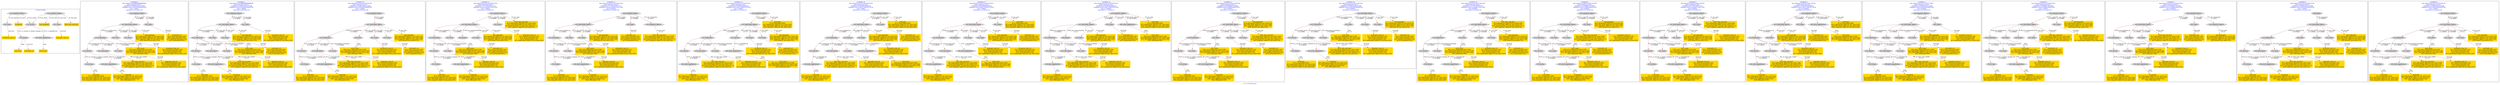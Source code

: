 digraph n0 {
fontcolor="blue"
remincross="true"
label="s11-s-19-artists.json"
subgraph cluster_0 {
label="1-correct model"
n2[style="filled",color="white",fillcolor="lightgray",label="E21_Person1"];
n3[style="filled",color="white",fillcolor="lightgray",label="E74_Group1"];
n4[style="filled",color="white",fillcolor="lightgray",label="E82_Actor_Appellation1"];
n5[style="filled",color="white",fillcolor="lightgray",label="E33_Linguistic_Object1"];
n6[style="filled",color="white",fillcolor="lightgray",label="E55_Type1"];
n7[shape="plaintext",style="filled",fillcolor="gold",label="birth_data_and_place"];
n8[shape="plaintext",style="filled",fillcolor="gold",label="long_biography"];
n9[style="filled",color="white",fillcolor="lightgray",label="E33_Linguistic_Object2"];
n10[style="filled",color="white",fillcolor="lightgray",label="E55_Type2"];
n11[shape="plaintext",style="filled",fillcolor="gold",label="occupation"];
n12[shape="plaintext",style="filled",fillcolor="gold",label="biography_type_uri"];
n13[shape="plaintext",style="filled",fillcolor="gold",label="occupation_type_uri"];
n14[shape="plaintext",style="filled",fillcolor="gold",label="nationality_uri"];
n15[shape="plaintext",style="filled",fillcolor="gold",label="nationality"];
n16[shape="plaintext",style="filled",fillcolor="gold",label="artist_name"];
}
subgraph cluster_1 {
label="candidate 0\nlink coherence:0.8888888888888888\nnode coherence:0.9375\nconfidence:0.3186255540110368\nmapping score:0.4187085180036789\ncost:17.99947\n-precision:0.28-recall:0.36"
n18[style="filled",color="white",fillcolor="lightgray",label="E12_Production1"];
n19[style="filled",color="white",fillcolor="lightgray",label="E21_Person1"];
n20[style="filled",color="white",fillcolor="lightgray",label="E52_Time-Span2"];
n21[style="filled",color="white",fillcolor="lightgray",label="E55_Type1"];
n22[style="filled",color="white",fillcolor="lightgray",label="E74_Group1"];
n23[style="filled",color="white",fillcolor="lightgray",label="E82_Actor_Appellation1"];
n24[style="filled",color="white",fillcolor="lightgray",label="E22_Man-Made_Object1"];
n25[style="filled",color="white",fillcolor="lightgray",label="E35_Title1"];
n26[style="filled",color="white",fillcolor="lightgray",label="E55_Type2"];
n27[style="filled",color="white",fillcolor="lightgray",label="E33_Linguistic_Object1"];
n28[style="filled",color="white",fillcolor="lightgray",label="E55_Type3"];
n29[shape="plaintext",style="filled",fillcolor="gold",label="biography_type_uri\n[E57_Material,classLink,0.338]\n[E74_Group,classLink,0.332]\n[E55_Type,classLink,0.328]\n[E73_Information_Object,P3_has_note,0.002]"];
n30[shape="plaintext",style="filled",fillcolor="gold",label="artist_name\n[E82_Actor_Appellation,label,0.598]\n[E73_Information_Object,P3_has_note,0.169]\n[E22_Man-Made_Object,P3_has_note,0.168]\n[E35_Title,label,0.065]"];
n31[shape="plaintext",style="filled",fillcolor="gold",label="long_biography\n[E73_Information_Object,P3_has_note,0.35]\n[E22_Man-Made_Object,P3_has_note,0.346]\n[E33_Linguistic_Object,P3_has_note,0.189]\n[E39_Actor,P3_has_note,0.114]"];
n32[shape="plaintext",style="filled",fillcolor="gold",label="occupation\n[E73_Information_Object,P3_has_note,0.311]\n[E22_Man-Made_Object,P3_has_note,0.307]\n[E82_Actor_Appellation,label,0.249]\n[E35_Title,label,0.133]"];
n33[shape="plaintext",style="filled",fillcolor="gold",label="nationality_uri\n[E74_Group,classLink,0.565]\n[E55_Type,classLink,0.197]\n[E57_Material,classLink,0.184]\n[E74_Group,label,0.055]"];
n34[shape="plaintext",style="filled",fillcolor="gold",label="nationality\n[E74_Group,label,0.866]\n[E73_Information_Object,P3_has_note,0.047]\n[E22_Man-Made_Object,P3_has_note,0.046]\n[E33_Linguistic_Object,P3_has_note,0.041]"];
n35[shape="plaintext",style="filled",fillcolor="gold",label="occupation_type_uri\n[E57_Material,classLink,0.338]\n[E74_Group,classLink,0.332]\n[E55_Type,classLink,0.328]\n[E73_Information_Object,P3_has_note,0.002]"];
n36[shape="plaintext",style="filled",fillcolor="gold",label="birth_data_and_place\n[E73_Information_Object,P3_has_note,0.336]\n[E22_Man-Made_Object,P3_has_note,0.333]\n[E52_Time-Span,P82_at_some_time_within,0.171]\n[E33_Linguistic_Object,P3_has_note,0.16]"];
}
subgraph cluster_2 {
label="candidate 1\nlink coherence:0.8888888888888888\nnode coherence:0.9375\nconfidence:0.3186255540110368\nmapping score:0.4187085180036789\ncost:17.99948\n-precision:0.28-recall:0.36"
n38[style="filled",color="white",fillcolor="lightgray",label="E12_Production1"];
n39[style="filled",color="white",fillcolor="lightgray",label="E21_Person1"];
n40[style="filled",color="white",fillcolor="lightgray",label="E52_Time-Span2"];
n41[style="filled",color="white",fillcolor="lightgray",label="E55_Type1"];
n42[style="filled",color="white",fillcolor="lightgray",label="E74_Group1"];
n43[style="filled",color="white",fillcolor="lightgray",label="E82_Actor_Appellation1"];
n44[style="filled",color="white",fillcolor="lightgray",label="E22_Man-Made_Object1"];
n45[style="filled",color="white",fillcolor="lightgray",label="E35_Title1"];
n46[style="filled",color="white",fillcolor="lightgray",label="E55_Type3"];
n47[style="filled",color="white",fillcolor="lightgray",label="E33_Linguistic_Object2"];
n48[style="filled",color="white",fillcolor="lightgray",label="E55_Type2"];
n49[shape="plaintext",style="filled",fillcolor="gold",label="biography_type_uri\n[E57_Material,classLink,0.338]\n[E74_Group,classLink,0.332]\n[E55_Type,classLink,0.328]\n[E73_Information_Object,P3_has_note,0.002]"];
n50[shape="plaintext",style="filled",fillcolor="gold",label="artist_name\n[E82_Actor_Appellation,label,0.598]\n[E73_Information_Object,P3_has_note,0.169]\n[E22_Man-Made_Object,P3_has_note,0.168]\n[E35_Title,label,0.065]"];
n51[shape="plaintext",style="filled",fillcolor="gold",label="long_biography\n[E73_Information_Object,P3_has_note,0.35]\n[E22_Man-Made_Object,P3_has_note,0.346]\n[E33_Linguistic_Object,P3_has_note,0.189]\n[E39_Actor,P3_has_note,0.114]"];
n52[shape="plaintext",style="filled",fillcolor="gold",label="occupation\n[E73_Information_Object,P3_has_note,0.311]\n[E22_Man-Made_Object,P3_has_note,0.307]\n[E82_Actor_Appellation,label,0.249]\n[E35_Title,label,0.133]"];
n53[shape="plaintext",style="filled",fillcolor="gold",label="nationality_uri\n[E74_Group,classLink,0.565]\n[E55_Type,classLink,0.197]\n[E57_Material,classLink,0.184]\n[E74_Group,label,0.055]"];
n54[shape="plaintext",style="filled",fillcolor="gold",label="nationality\n[E74_Group,label,0.866]\n[E73_Information_Object,P3_has_note,0.047]\n[E22_Man-Made_Object,P3_has_note,0.046]\n[E33_Linguistic_Object,P3_has_note,0.041]"];
n55[shape="plaintext",style="filled",fillcolor="gold",label="occupation_type_uri\n[E57_Material,classLink,0.338]\n[E74_Group,classLink,0.332]\n[E55_Type,classLink,0.328]\n[E73_Information_Object,P3_has_note,0.002]"];
n56[shape="plaintext",style="filled",fillcolor="gold",label="birth_data_and_place\n[E73_Information_Object,P3_has_note,0.336]\n[E22_Man-Made_Object,P3_has_note,0.333]\n[E52_Time-Span,P82_at_some_time_within,0.171]\n[E33_Linguistic_Object,P3_has_note,0.16]"];
}
subgraph cluster_3 {
label="candidate 10\nlink coherence:0.8333333333333334\nnode coherence:0.9375\nconfidence:0.3186255540110368\nmapping score:0.4187085180036789\ncost:17.99948\n-precision:0.28-recall:0.36"
n58[style="filled",color="white",fillcolor="lightgray",label="E12_Production1"];
n59[style="filled",color="white",fillcolor="lightgray",label="E21_Person1"];
n60[style="filled",color="white",fillcolor="lightgray",label="E52_Time-Span2"];
n61[style="filled",color="white",fillcolor="lightgray",label="E55_Type1"];
n62[style="filled",color="white",fillcolor="lightgray",label="E74_Group1"];
n63[style="filled",color="white",fillcolor="lightgray",label="E82_Actor_Appellation1"];
n64[style="filled",color="white",fillcolor="lightgray",label="E22_Man-Made_Object1"];
n65[style="filled",color="white",fillcolor="lightgray",label="E35_Title1"];
n66[style="filled",color="white",fillcolor="lightgray",label="E55_Type2"];
n67[style="filled",color="white",fillcolor="lightgray",label="E55_Type3"];
n68[style="filled",color="white",fillcolor="lightgray",label="E33_Linguistic_Object1"];
n69[shape="plaintext",style="filled",fillcolor="gold",label="biography_type_uri\n[E57_Material,classLink,0.338]\n[E74_Group,classLink,0.332]\n[E55_Type,classLink,0.328]\n[E73_Information_Object,P3_has_note,0.002]"];
n70[shape="plaintext",style="filled",fillcolor="gold",label="artist_name\n[E82_Actor_Appellation,label,0.598]\n[E73_Information_Object,P3_has_note,0.169]\n[E22_Man-Made_Object,P3_has_note,0.168]\n[E35_Title,label,0.065]"];
n71[shape="plaintext",style="filled",fillcolor="gold",label="long_biography\n[E73_Information_Object,P3_has_note,0.35]\n[E22_Man-Made_Object,P3_has_note,0.346]\n[E33_Linguistic_Object,P3_has_note,0.189]\n[E39_Actor,P3_has_note,0.114]"];
n72[shape="plaintext",style="filled",fillcolor="gold",label="occupation\n[E73_Information_Object,P3_has_note,0.311]\n[E22_Man-Made_Object,P3_has_note,0.307]\n[E82_Actor_Appellation,label,0.249]\n[E35_Title,label,0.133]"];
n73[shape="plaintext",style="filled",fillcolor="gold",label="nationality_uri\n[E74_Group,classLink,0.565]\n[E55_Type,classLink,0.197]\n[E57_Material,classLink,0.184]\n[E74_Group,label,0.055]"];
n74[shape="plaintext",style="filled",fillcolor="gold",label="nationality\n[E74_Group,label,0.866]\n[E73_Information_Object,P3_has_note,0.047]\n[E22_Man-Made_Object,P3_has_note,0.046]\n[E33_Linguistic_Object,P3_has_note,0.041]"];
n75[shape="plaintext",style="filled",fillcolor="gold",label="occupation_type_uri\n[E57_Material,classLink,0.338]\n[E74_Group,classLink,0.332]\n[E55_Type,classLink,0.328]\n[E73_Information_Object,P3_has_note,0.002]"];
n76[shape="plaintext",style="filled",fillcolor="gold",label="birth_data_and_place\n[E73_Information_Object,P3_has_note,0.336]\n[E22_Man-Made_Object,P3_has_note,0.333]\n[E52_Time-Span,P82_at_some_time_within,0.171]\n[E33_Linguistic_Object,P3_has_note,0.16]"];
}
subgraph cluster_4 {
label="candidate 11\nlink coherence:0.8333333333333334\nnode coherence:0.9375\nconfidence:0.3172923399213127\nmapping score:0.4182641133071043\ncost:17.99954\n-precision:0.33-recall:0.43"
n78[style="filled",color="white",fillcolor="lightgray",label="E12_Production1"];
n79[style="filled",color="white",fillcolor="lightgray",label="E21_Person1"];
n80[style="filled",color="white",fillcolor="lightgray",label="E55_Type1"];
n81[style="filled",color="white",fillcolor="lightgray",label="E74_Group1"];
n82[style="filled",color="white",fillcolor="lightgray",label="E82_Actor_Appellation1"];
n83[style="filled",color="white",fillcolor="lightgray",label="E22_Man-Made_Object1"];
n84[style="filled",color="white",fillcolor="lightgray",label="E35_Title1"];
n85[style="filled",color="white",fillcolor="lightgray",label="E38_Image1"];
n86[style="filled",color="white",fillcolor="lightgray",label="E55_Type3"];
n87[style="filled",color="white",fillcolor="lightgray",label="E33_Linguistic_Object2"];
n88[style="filled",color="white",fillcolor="lightgray",label="E55_Type2"];
n89[shape="plaintext",style="filled",fillcolor="gold",label="biography_type_uri\n[E57_Material,classLink,0.338]\n[E74_Group,classLink,0.332]\n[E55_Type,classLink,0.328]\n[E73_Information_Object,P3_has_note,0.002]"];
n90[shape="plaintext",style="filled",fillcolor="gold",label="artist_name\n[E82_Actor_Appellation,label,0.598]\n[E73_Information_Object,P3_has_note,0.169]\n[E22_Man-Made_Object,P3_has_note,0.168]\n[E35_Title,label,0.065]"];
n91[shape="plaintext",style="filled",fillcolor="gold",label="long_biography\n[E73_Information_Object,P3_has_note,0.35]\n[E22_Man-Made_Object,P3_has_note,0.346]\n[E33_Linguistic_Object,P3_has_note,0.189]\n[E39_Actor,P3_has_note,0.114]"];
n92[shape="plaintext",style="filled",fillcolor="gold",label="occupation\n[E73_Information_Object,P3_has_note,0.311]\n[E22_Man-Made_Object,P3_has_note,0.307]\n[E82_Actor_Appellation,label,0.249]\n[E35_Title,label,0.133]"];
n93[shape="plaintext",style="filled",fillcolor="gold",label="nationality_uri\n[E74_Group,classLink,0.565]\n[E55_Type,classLink,0.197]\n[E57_Material,classLink,0.184]\n[E74_Group,label,0.055]"];
n94[shape="plaintext",style="filled",fillcolor="gold",label="nationality\n[E74_Group,label,0.866]\n[E73_Information_Object,P3_has_note,0.047]\n[E22_Man-Made_Object,P3_has_note,0.046]\n[E33_Linguistic_Object,P3_has_note,0.041]"];
n95[shape="plaintext",style="filled",fillcolor="gold",label="birth_data_and_place\n[E73_Information_Object,P3_has_note,0.336]\n[E22_Man-Made_Object,P3_has_note,0.333]\n[E52_Time-Span,P82_at_some_time_within,0.171]\n[E33_Linguistic_Object,P3_has_note,0.16]"];
n96[shape="plaintext",style="filled",fillcolor="gold",label="occupation_type_uri\n[E57_Material,classLink,0.338]\n[E74_Group,classLink,0.332]\n[E55_Type,classLink,0.328]\n[E73_Information_Object,P3_has_note,0.002]"];
}
subgraph cluster_5 {
label="candidate 12\nlink coherence:0.8333333333333334\nnode coherence:0.9375\nconfidence:0.3172923399213127\nmapping score:0.4182641133071043\ncost:116.99953\n-precision:0.33-recall:0.43"
n98[style="filled",color="white",fillcolor="lightgray",label="E12_Production1"];
n99[style="filled",color="white",fillcolor="lightgray",label="E21_Person1"];
n100[style="filled",color="white",fillcolor="lightgray",label="E55_Type1"];
n101[style="filled",color="white",fillcolor="lightgray",label="E74_Group1"];
n102[style="filled",color="white",fillcolor="lightgray",label="E82_Actor_Appellation1"];
n103[style="filled",color="white",fillcolor="lightgray",label="E22_Man-Made_Object1"];
n104[style="filled",color="white",fillcolor="lightgray",label="E35_Title1"];
n105[style="filled",color="white",fillcolor="lightgray",label="E55_Type2"];
n106[style="filled",color="white",fillcolor="lightgray",label="E33_Linguistic_Object1"];
n107[style="filled",color="white",fillcolor="lightgray",label="E55_Type3"];
n108[style="filled",color="white",fillcolor="lightgray",label="E33_Linguistic_Object2"];
n109[shape="plaintext",style="filled",fillcolor="gold",label="biography_type_uri\n[E57_Material,classLink,0.338]\n[E74_Group,classLink,0.332]\n[E55_Type,classLink,0.328]\n[E73_Information_Object,P3_has_note,0.002]"];
n110[shape="plaintext",style="filled",fillcolor="gold",label="artist_name\n[E82_Actor_Appellation,label,0.598]\n[E73_Information_Object,P3_has_note,0.169]\n[E22_Man-Made_Object,P3_has_note,0.168]\n[E35_Title,label,0.065]"];
n111[shape="plaintext",style="filled",fillcolor="gold",label="long_biography\n[E73_Information_Object,P3_has_note,0.35]\n[E22_Man-Made_Object,P3_has_note,0.346]\n[E33_Linguistic_Object,P3_has_note,0.189]\n[E39_Actor,P3_has_note,0.114]"];
n112[shape="plaintext",style="filled",fillcolor="gold",label="occupation\n[E73_Information_Object,P3_has_note,0.311]\n[E22_Man-Made_Object,P3_has_note,0.307]\n[E82_Actor_Appellation,label,0.249]\n[E35_Title,label,0.133]"];
n113[shape="plaintext",style="filled",fillcolor="gold",label="nationality_uri\n[E74_Group,classLink,0.565]\n[E55_Type,classLink,0.197]\n[E57_Material,classLink,0.184]\n[E74_Group,label,0.055]"];
n114[shape="plaintext",style="filled",fillcolor="gold",label="nationality\n[E74_Group,label,0.866]\n[E73_Information_Object,P3_has_note,0.047]\n[E22_Man-Made_Object,P3_has_note,0.046]\n[E33_Linguistic_Object,P3_has_note,0.041]"];
n115[shape="plaintext",style="filled",fillcolor="gold",label="birth_data_and_place\n[E73_Information_Object,P3_has_note,0.336]\n[E22_Man-Made_Object,P3_has_note,0.333]\n[E52_Time-Span,P82_at_some_time_within,0.171]\n[E33_Linguistic_Object,P3_has_note,0.16]"];
n116[shape="plaintext",style="filled",fillcolor="gold",label="occupation_type_uri\n[E57_Material,classLink,0.338]\n[E74_Group,classLink,0.332]\n[E55_Type,classLink,0.328]\n[E73_Information_Object,P3_has_note,0.002]"];
}
subgraph cluster_6 {
label="candidate 13\nlink coherence:0.8333333333333334\nnode coherence:0.875\nconfidence:0.282183076963874\nmapping score:0.38572769232129134\ncost:17.99958\n-precision:0.22-recall:0.29"
n118[style="filled",color="white",fillcolor="lightgray",label="E12_Production1"];
n119[style="filled",color="white",fillcolor="lightgray",label="E21_Person1"];
n120[style="filled",color="white",fillcolor="lightgray",label="E52_Time-Span2"];
n121[style="filled",color="white",fillcolor="lightgray",label="E55_Type1"];
n122[style="filled",color="white",fillcolor="lightgray",label="E82_Actor_Appellation1"];
n123[style="filled",color="white",fillcolor="lightgray",label="E21_Person2"];
n124[style="filled",color="white",fillcolor="lightgray",label="E82_Actor_Appellation2"];
n125[style="filled",color="white",fillcolor="lightgray",label="E22_Man-Made_Object1"];
n126[style="filled",color="white",fillcolor="lightgray",label="E55_Type2"];
n127[style="filled",color="white",fillcolor="lightgray",label="E55_Type3"];
n128[style="filled",color="white",fillcolor="lightgray",label="E33_Linguistic_Object2"];
n129[shape="plaintext",style="filled",fillcolor="gold",label="biography_type_uri\n[E57_Material,classLink,0.338]\n[E74_Group,classLink,0.332]\n[E55_Type,classLink,0.328]\n[E73_Information_Object,P3_has_note,0.002]"];
n130[shape="plaintext",style="filled",fillcolor="gold",label="long_biography\n[E73_Information_Object,P3_has_note,0.35]\n[E22_Man-Made_Object,P3_has_note,0.346]\n[E33_Linguistic_Object,P3_has_note,0.189]\n[E39_Actor,P3_has_note,0.114]"];
n131[shape="plaintext",style="filled",fillcolor="gold",label="occupation\n[E73_Information_Object,P3_has_note,0.311]\n[E22_Man-Made_Object,P3_has_note,0.307]\n[E82_Actor_Appellation,label,0.249]\n[E35_Title,label,0.133]"];
n132[shape="plaintext",style="filled",fillcolor="gold",label="artist_name\n[E82_Actor_Appellation,label,0.598]\n[E73_Information_Object,P3_has_note,0.169]\n[E22_Man-Made_Object,P3_has_note,0.168]\n[E35_Title,label,0.065]"];
n133[shape="plaintext",style="filled",fillcolor="gold",label="nationality_uri\n[E74_Group,classLink,0.565]\n[E55_Type,classLink,0.197]\n[E57_Material,classLink,0.184]\n[E74_Group,label,0.055]"];
n134[shape="plaintext",style="filled",fillcolor="gold",label="occupation_type_uri\n[E57_Material,classLink,0.338]\n[E74_Group,classLink,0.332]\n[E55_Type,classLink,0.328]\n[E73_Information_Object,P3_has_note,0.002]"];
n135[shape="plaintext",style="filled",fillcolor="gold",label="nationality\n[E74_Group,label,0.866]\n[E73_Information_Object,P3_has_note,0.047]\n[E22_Man-Made_Object,P3_has_note,0.046]\n[E33_Linguistic_Object,P3_has_note,0.041]"];
n136[shape="plaintext",style="filled",fillcolor="gold",label="birth_data_and_place\n[E73_Information_Object,P3_has_note,0.336]\n[E22_Man-Made_Object,P3_has_note,0.333]\n[E52_Time-Span,P82_at_some_time_within,0.171]\n[E33_Linguistic_Object,P3_has_note,0.16]"];
}
subgraph cluster_7 {
label="candidate 14\nlink coherence:0.8333333333333334\nnode coherence:0.875\nconfidence:0.282183076963874\nmapping score:0.38572769232129134\ncost:17.9996\n-precision:0.22-recall:0.29"
n138[style="filled",color="white",fillcolor="lightgray",label="E12_Production1"];
n139[style="filled",color="white",fillcolor="lightgray",label="E21_Person1"];
n140[style="filled",color="white",fillcolor="lightgray",label="E52_Time-Span2"];
n141[style="filled",color="white",fillcolor="lightgray",label="E55_Type1"];
n142[style="filled",color="white",fillcolor="lightgray",label="E82_Actor_Appellation1"];
n143[style="filled",color="white",fillcolor="lightgray",label="E21_Person2"];
n144[style="filled",color="white",fillcolor="lightgray",label="E82_Actor_Appellation2"];
n145[style="filled",color="white",fillcolor="lightgray",label="E22_Man-Made_Object1"];
n146[style="filled",color="white",fillcolor="lightgray",label="E55_Type3"];
n147[style="filled",color="white",fillcolor="lightgray",label="E33_Linguistic_Object2"];
n148[style="filled",color="white",fillcolor="lightgray",label="E55_Type4"];
n149[shape="plaintext",style="filled",fillcolor="gold",label="nationality_uri\n[E74_Group,classLink,0.565]\n[E55_Type,classLink,0.197]\n[E57_Material,classLink,0.184]\n[E74_Group,label,0.055]"];
n150[shape="plaintext",style="filled",fillcolor="gold",label="biography_type_uri\n[E57_Material,classLink,0.338]\n[E74_Group,classLink,0.332]\n[E55_Type,classLink,0.328]\n[E73_Information_Object,P3_has_note,0.002]"];
n151[shape="plaintext",style="filled",fillcolor="gold",label="long_biography\n[E73_Information_Object,P3_has_note,0.35]\n[E22_Man-Made_Object,P3_has_note,0.346]\n[E33_Linguistic_Object,P3_has_note,0.189]\n[E39_Actor,P3_has_note,0.114]"];
n152[shape="plaintext",style="filled",fillcolor="gold",label="occupation\n[E73_Information_Object,P3_has_note,0.311]\n[E22_Man-Made_Object,P3_has_note,0.307]\n[E82_Actor_Appellation,label,0.249]\n[E35_Title,label,0.133]"];
n153[shape="plaintext",style="filled",fillcolor="gold",label="artist_name\n[E82_Actor_Appellation,label,0.598]\n[E73_Information_Object,P3_has_note,0.169]\n[E22_Man-Made_Object,P3_has_note,0.168]\n[E35_Title,label,0.065]"];
n154[shape="plaintext",style="filled",fillcolor="gold",label="occupation_type_uri\n[E57_Material,classLink,0.338]\n[E74_Group,classLink,0.332]\n[E55_Type,classLink,0.328]\n[E73_Information_Object,P3_has_note,0.002]"];
n155[shape="plaintext",style="filled",fillcolor="gold",label="nationality\n[E74_Group,label,0.866]\n[E73_Information_Object,P3_has_note,0.047]\n[E22_Man-Made_Object,P3_has_note,0.046]\n[E33_Linguistic_Object,P3_has_note,0.041]"];
n156[shape="plaintext",style="filled",fillcolor="gold",label="birth_data_and_place\n[E73_Information_Object,P3_has_note,0.336]\n[E22_Man-Made_Object,P3_has_note,0.333]\n[E52_Time-Span,P82_at_some_time_within,0.171]\n[E33_Linguistic_Object,P3_has_note,0.16]"];
}
subgraph cluster_8 {
label="candidate 15\nlink coherence:0.8333333333333334\nnode coherence:0.875\nconfidence:0.282183076963874\nmapping score:0.38572769232129134\ncost:17.99964\n-precision:0.22-recall:0.29"
n158[style="filled",color="white",fillcolor="lightgray",label="E12_Production1"];
n159[style="filled",color="white",fillcolor="lightgray",label="E21_Person1"];
n160[style="filled",color="white",fillcolor="lightgray",label="E52_Time-Span2"];
n161[style="filled",color="white",fillcolor="lightgray",label="E82_Actor_Appellation1"];
n162[style="filled",color="white",fillcolor="lightgray",label="E21_Person2"];
n163[style="filled",color="white",fillcolor="lightgray",label="E82_Actor_Appellation2"];
n164[style="filled",color="white",fillcolor="lightgray",label="E22_Man-Made_Object1"];
n165[style="filled",color="white",fillcolor="lightgray",label="E55_Type2"];
n166[style="filled",color="white",fillcolor="lightgray",label="E55_Type3"];
n167[style="filled",color="white",fillcolor="lightgray",label="E33_Linguistic_Object2"];
n168[style="filled",color="white",fillcolor="lightgray",label="E55_Type4"];
n169[shape="plaintext",style="filled",fillcolor="gold",label="nationality_uri\n[E74_Group,classLink,0.565]\n[E55_Type,classLink,0.197]\n[E57_Material,classLink,0.184]\n[E74_Group,label,0.055]"];
n170[shape="plaintext",style="filled",fillcolor="gold",label="long_biography\n[E73_Information_Object,P3_has_note,0.35]\n[E22_Man-Made_Object,P3_has_note,0.346]\n[E33_Linguistic_Object,P3_has_note,0.189]\n[E39_Actor,P3_has_note,0.114]"];
n171[shape="plaintext",style="filled",fillcolor="gold",label="occupation\n[E73_Information_Object,P3_has_note,0.311]\n[E22_Man-Made_Object,P3_has_note,0.307]\n[E82_Actor_Appellation,label,0.249]\n[E35_Title,label,0.133]"];
n172[shape="plaintext",style="filled",fillcolor="gold",label="artist_name\n[E82_Actor_Appellation,label,0.598]\n[E73_Information_Object,P3_has_note,0.169]\n[E22_Man-Made_Object,P3_has_note,0.168]\n[E35_Title,label,0.065]"];
n173[shape="plaintext",style="filled",fillcolor="gold",label="occupation_type_uri\n[E57_Material,classLink,0.338]\n[E74_Group,classLink,0.332]\n[E55_Type,classLink,0.328]\n[E73_Information_Object,P3_has_note,0.002]"];
n174[shape="plaintext",style="filled",fillcolor="gold",label="biography_type_uri\n[E57_Material,classLink,0.338]\n[E74_Group,classLink,0.332]\n[E55_Type,classLink,0.328]\n[E73_Information_Object,P3_has_note,0.002]"];
n175[shape="plaintext",style="filled",fillcolor="gold",label="nationality\n[E74_Group,label,0.866]\n[E73_Information_Object,P3_has_note,0.047]\n[E22_Man-Made_Object,P3_has_note,0.046]\n[E33_Linguistic_Object,P3_has_note,0.041]"];
n176[shape="plaintext",style="filled",fillcolor="gold",label="birth_data_and_place\n[E73_Information_Object,P3_has_note,0.336]\n[E22_Man-Made_Object,P3_has_note,0.333]\n[E52_Time-Span,P82_at_some_time_within,0.171]\n[E33_Linguistic_Object,P3_has_note,0.16]"];
}
subgraph cluster_9 {
label="candidate 16\nlink coherence:0.8333333333333334\nnode coherence:0.875\nconfidence:0.282183076963874\nmapping score:0.38572769232129134\ncost:117.009602\n-precision:0.17-recall:0.21"
n178[style="filled",color="white",fillcolor="lightgray",label="E12_Production1"];
n179[style="filled",color="white",fillcolor="lightgray",label="E21_Person1"];
n180[style="filled",color="white",fillcolor="lightgray",label="E52_Time-Span2"];
n181[style="filled",color="white",fillcolor="lightgray",label="E55_Type1"];
n182[style="filled",color="white",fillcolor="lightgray",label="E82_Actor_Appellation1"];
n183[style="filled",color="white",fillcolor="lightgray",label="E22_Man-Made_Object1"];
n184[style="filled",color="white",fillcolor="lightgray",label="E38_Image1"];
n185[style="filled",color="white",fillcolor="lightgray",label="E55_Type3"];
n186[style="filled",color="white",fillcolor="lightgray",label="E33_Linguistic_Object2"];
n187[style="filled",color="white",fillcolor="lightgray",label="E55_Type4"];
n188[style="filled",color="white",fillcolor="lightgray",label="E82_Actor_Appellation2"];
n189[shape="plaintext",style="filled",fillcolor="gold",label="nationality_uri\n[E74_Group,classLink,0.565]\n[E55_Type,classLink,0.197]\n[E57_Material,classLink,0.184]\n[E74_Group,label,0.055]"];
n190[shape="plaintext",style="filled",fillcolor="gold",label="biography_type_uri\n[E57_Material,classLink,0.338]\n[E74_Group,classLink,0.332]\n[E55_Type,classLink,0.328]\n[E73_Information_Object,P3_has_note,0.002]"];
n191[shape="plaintext",style="filled",fillcolor="gold",label="long_biography\n[E73_Information_Object,P3_has_note,0.35]\n[E22_Man-Made_Object,P3_has_note,0.346]\n[E33_Linguistic_Object,P3_has_note,0.189]\n[E39_Actor,P3_has_note,0.114]"];
n192[shape="plaintext",style="filled",fillcolor="gold",label="occupation\n[E73_Information_Object,P3_has_note,0.311]\n[E22_Man-Made_Object,P3_has_note,0.307]\n[E82_Actor_Appellation,label,0.249]\n[E35_Title,label,0.133]"];
n193[shape="plaintext",style="filled",fillcolor="gold",label="artist_name\n[E82_Actor_Appellation,label,0.598]\n[E73_Information_Object,P3_has_note,0.169]\n[E22_Man-Made_Object,P3_has_note,0.168]\n[E35_Title,label,0.065]"];
n194[shape="plaintext",style="filled",fillcolor="gold",label="occupation_type_uri\n[E57_Material,classLink,0.338]\n[E74_Group,classLink,0.332]\n[E55_Type,classLink,0.328]\n[E73_Information_Object,P3_has_note,0.002]"];
n195[shape="plaintext",style="filled",fillcolor="gold",label="nationality\n[E74_Group,label,0.866]\n[E73_Information_Object,P3_has_note,0.047]\n[E22_Man-Made_Object,P3_has_note,0.046]\n[E33_Linguistic_Object,P3_has_note,0.041]"];
n196[shape="plaintext",style="filled",fillcolor="gold",label="birth_data_and_place\n[E73_Information_Object,P3_has_note,0.336]\n[E22_Man-Made_Object,P3_has_note,0.333]\n[E52_Time-Span,P82_at_some_time_within,0.171]\n[E33_Linguistic_Object,P3_has_note,0.16]"];
}
subgraph cluster_10 {
label="candidate 17\nlink coherence:0.8235294117647058\nnode coherence:0.9375\nconfidence:0.3192088776229621\nmapping score:0.418902959207654\ncost:16.99953\n-precision:0.35-recall:0.43"
n198[style="filled",color="white",fillcolor="lightgray",label="E12_Production1"];
n199[style="filled",color="white",fillcolor="lightgray",label="E21_Person1"];
n200[style="filled",color="white",fillcolor="lightgray",label="E55_Type1"];
n201[style="filled",color="white",fillcolor="lightgray",label="E74_Group1"];
n202[style="filled",color="white",fillcolor="lightgray",label="E82_Actor_Appellation1"];
n203[style="filled",color="white",fillcolor="lightgray",label="E22_Man-Made_Object1"];
n204[style="filled",color="white",fillcolor="lightgray",label="E35_Title1"];
n205[style="filled",color="white",fillcolor="lightgray",label="E55_Type2"];
n206[style="filled",color="white",fillcolor="lightgray",label="E55_Type3"];
n207[style="filled",color="white",fillcolor="lightgray",label="E33_Linguistic_Object2"];
n208[shape="plaintext",style="filled",fillcolor="gold",label="biography_type_uri\n[E57_Material,classLink,0.338]\n[E74_Group,classLink,0.332]\n[E55_Type,classLink,0.328]\n[E73_Information_Object,P3_has_note,0.002]"];
n209[shape="plaintext",style="filled",fillcolor="gold",label="artist_name\n[E82_Actor_Appellation,label,0.598]\n[E73_Information_Object,P3_has_note,0.169]\n[E22_Man-Made_Object,P3_has_note,0.168]\n[E35_Title,label,0.065]"];
n210[shape="plaintext",style="filled",fillcolor="gold",label="birth_data_and_place\n[E73_Information_Object,P3_has_note,0.336]\n[E22_Man-Made_Object,P3_has_note,0.333]\n[E52_Time-Span,P82_at_some_time_within,0.171]\n[E33_Linguistic_Object,P3_has_note,0.16]"];
n211[shape="plaintext",style="filled",fillcolor="gold",label="occupation\n[E73_Information_Object,P3_has_note,0.311]\n[E22_Man-Made_Object,P3_has_note,0.307]\n[E82_Actor_Appellation,label,0.249]\n[E35_Title,label,0.133]"];
n212[shape="plaintext",style="filled",fillcolor="gold",label="nationality_uri\n[E74_Group,classLink,0.565]\n[E55_Type,classLink,0.197]\n[E57_Material,classLink,0.184]\n[E74_Group,label,0.055]"];
n213[shape="plaintext",style="filled",fillcolor="gold",label="nationality\n[E74_Group,label,0.866]\n[E73_Information_Object,P3_has_note,0.047]\n[E22_Man-Made_Object,P3_has_note,0.046]\n[E33_Linguistic_Object,P3_has_note,0.041]"];
n214[shape="plaintext",style="filled",fillcolor="gold",label="long_biography\n[E73_Information_Object,P3_has_note,0.35]\n[E22_Man-Made_Object,P3_has_note,0.346]\n[E33_Linguistic_Object,P3_has_note,0.189]\n[E39_Actor,P3_has_note,0.114]"];
n215[shape="plaintext",style="filled",fillcolor="gold",label="occupation_type_uri\n[E57_Material,classLink,0.338]\n[E74_Group,classLink,0.332]\n[E55_Type,classLink,0.328]\n[E73_Information_Object,P3_has_note,0.002]"];
}
subgraph cluster_11 {
label="candidate 18\nlink coherence:0.8235294117647058\nnode coherence:0.9375\nconfidence:0.3186255540110368\nmapping score:0.4187085180036789\ncost:16.99949\n-precision:0.29-recall:0.36"
n217[style="filled",color="white",fillcolor="lightgray",label="E12_Production1"];
n218[style="filled",color="white",fillcolor="lightgray",label="E21_Person1"];
n219[style="filled",color="white",fillcolor="lightgray",label="E52_Time-Span2"];
n220[style="filled",color="white",fillcolor="lightgray",label="E55_Type1"];
n221[style="filled",color="white",fillcolor="lightgray",label="E74_Group1"];
n222[style="filled",color="white",fillcolor="lightgray",label="E82_Actor_Appellation1"];
n223[style="filled",color="white",fillcolor="lightgray",label="E22_Man-Made_Object1"];
n224[style="filled",color="white",fillcolor="lightgray",label="E35_Title1"];
n225[style="filled",color="white",fillcolor="lightgray",label="E55_Type2"];
n226[style="filled",color="white",fillcolor="lightgray",label="E55_Type3"];
n227[shape="plaintext",style="filled",fillcolor="gold",label="biography_type_uri\n[E57_Material,classLink,0.338]\n[E74_Group,classLink,0.332]\n[E55_Type,classLink,0.328]\n[E73_Information_Object,P3_has_note,0.002]"];
n228[shape="plaintext",style="filled",fillcolor="gold",label="artist_name\n[E82_Actor_Appellation,label,0.598]\n[E73_Information_Object,P3_has_note,0.169]\n[E22_Man-Made_Object,P3_has_note,0.168]\n[E35_Title,label,0.065]"];
n229[shape="plaintext",style="filled",fillcolor="gold",label="long_biography\n[E73_Information_Object,P3_has_note,0.35]\n[E22_Man-Made_Object,P3_has_note,0.346]\n[E33_Linguistic_Object,P3_has_note,0.189]\n[E39_Actor,P3_has_note,0.114]"];
n230[shape="plaintext",style="filled",fillcolor="gold",label="occupation\n[E73_Information_Object,P3_has_note,0.311]\n[E22_Man-Made_Object,P3_has_note,0.307]\n[E82_Actor_Appellation,label,0.249]\n[E35_Title,label,0.133]"];
n231[shape="plaintext",style="filled",fillcolor="gold",label="nationality_uri\n[E74_Group,classLink,0.565]\n[E55_Type,classLink,0.197]\n[E57_Material,classLink,0.184]\n[E74_Group,label,0.055]"];
n232[shape="plaintext",style="filled",fillcolor="gold",label="nationality\n[E74_Group,label,0.866]\n[E73_Information_Object,P3_has_note,0.047]\n[E22_Man-Made_Object,P3_has_note,0.046]\n[E33_Linguistic_Object,P3_has_note,0.041]"];
n233[shape="plaintext",style="filled",fillcolor="gold",label="occupation_type_uri\n[E57_Material,classLink,0.338]\n[E74_Group,classLink,0.332]\n[E55_Type,classLink,0.328]\n[E73_Information_Object,P3_has_note,0.002]"];
n234[shape="plaintext",style="filled",fillcolor="gold",label="birth_data_and_place\n[E73_Information_Object,P3_has_note,0.336]\n[E22_Man-Made_Object,P3_has_note,0.333]\n[E52_Time-Span,P82_at_some_time_within,0.171]\n[E33_Linguistic_Object,P3_has_note,0.16]"];
}
subgraph cluster_12 {
label="candidate 19\nlink coherence:0.8235294117647058\nnode coherence:0.9375\nconfidence:0.3172923399213127\nmapping score:0.4182641133071043\ncost:16.99953\n-precision:0.35-recall:0.43"
n236[style="filled",color="white",fillcolor="lightgray",label="E12_Production1"];
n237[style="filled",color="white",fillcolor="lightgray",label="E21_Person1"];
n238[style="filled",color="white",fillcolor="lightgray",label="E55_Type1"];
n239[style="filled",color="white",fillcolor="lightgray",label="E74_Group1"];
n240[style="filled",color="white",fillcolor="lightgray",label="E82_Actor_Appellation1"];
n241[style="filled",color="white",fillcolor="lightgray",label="E22_Man-Made_Object1"];
n242[style="filled",color="white",fillcolor="lightgray",label="E35_Title1"];
n243[style="filled",color="white",fillcolor="lightgray",label="E55_Type2"];
n244[style="filled",color="white",fillcolor="lightgray",label="E55_Type3"];
n245[style="filled",color="white",fillcolor="lightgray",label="E33_Linguistic_Object2"];
n246[shape="plaintext",style="filled",fillcolor="gold",label="biography_type_uri\n[E57_Material,classLink,0.338]\n[E74_Group,classLink,0.332]\n[E55_Type,classLink,0.328]\n[E73_Information_Object,P3_has_note,0.002]"];
n247[shape="plaintext",style="filled",fillcolor="gold",label="artist_name\n[E82_Actor_Appellation,label,0.598]\n[E73_Information_Object,P3_has_note,0.169]\n[E22_Man-Made_Object,P3_has_note,0.168]\n[E35_Title,label,0.065]"];
n248[shape="plaintext",style="filled",fillcolor="gold",label="long_biography\n[E73_Information_Object,P3_has_note,0.35]\n[E22_Man-Made_Object,P3_has_note,0.346]\n[E33_Linguistic_Object,P3_has_note,0.189]\n[E39_Actor,P3_has_note,0.114]"];
n249[shape="plaintext",style="filled",fillcolor="gold",label="occupation\n[E73_Information_Object,P3_has_note,0.311]\n[E22_Man-Made_Object,P3_has_note,0.307]\n[E82_Actor_Appellation,label,0.249]\n[E35_Title,label,0.133]"];
n250[shape="plaintext",style="filled",fillcolor="gold",label="nationality_uri\n[E74_Group,classLink,0.565]\n[E55_Type,classLink,0.197]\n[E57_Material,classLink,0.184]\n[E74_Group,label,0.055]"];
n251[shape="plaintext",style="filled",fillcolor="gold",label="nationality\n[E74_Group,label,0.866]\n[E73_Information_Object,P3_has_note,0.047]\n[E22_Man-Made_Object,P3_has_note,0.046]\n[E33_Linguistic_Object,P3_has_note,0.041]"];
n252[shape="plaintext",style="filled",fillcolor="gold",label="birth_data_and_place\n[E73_Information_Object,P3_has_note,0.336]\n[E22_Man-Made_Object,P3_has_note,0.333]\n[E52_Time-Span,P82_at_some_time_within,0.171]\n[E33_Linguistic_Object,P3_has_note,0.16]"];
n253[shape="plaintext",style="filled",fillcolor="gold",label="occupation_type_uri\n[E57_Material,classLink,0.338]\n[E74_Group,classLink,0.332]\n[E55_Type,classLink,0.328]\n[E73_Information_Object,P3_has_note,0.002]"];
}
subgraph cluster_13 {
label="candidate 2\nlink coherence:0.8823529411764706\nnode coherence:0.9375\nconfidence:0.3192088776229621\nmapping score:0.418902959207654\ncost:16.99954\n-precision:0.35-recall:0.43"
n255[style="filled",color="white",fillcolor="lightgray",label="E12_Production1"];
n256[style="filled",color="white",fillcolor="lightgray",label="E21_Person1"];
n257[style="filled",color="white",fillcolor="lightgray",label="E55_Type1"];
n258[style="filled",color="white",fillcolor="lightgray",label="E74_Group1"];
n259[style="filled",color="white",fillcolor="lightgray",label="E82_Actor_Appellation1"];
n260[style="filled",color="white",fillcolor="lightgray",label="E22_Man-Made_Object1"];
n261[style="filled",color="white",fillcolor="lightgray",label="E35_Title1"];
n262[style="filled",color="white",fillcolor="lightgray",label="E55_Type3"];
n263[style="filled",color="white",fillcolor="lightgray",label="E33_Linguistic_Object2"];
n264[style="filled",color="white",fillcolor="lightgray",label="E55_Type2"];
n265[shape="plaintext",style="filled",fillcolor="gold",label="biography_type_uri\n[E57_Material,classLink,0.338]\n[E74_Group,classLink,0.332]\n[E55_Type,classLink,0.328]\n[E73_Information_Object,P3_has_note,0.002]"];
n266[shape="plaintext",style="filled",fillcolor="gold",label="artist_name\n[E82_Actor_Appellation,label,0.598]\n[E73_Information_Object,P3_has_note,0.169]\n[E22_Man-Made_Object,P3_has_note,0.168]\n[E35_Title,label,0.065]"];
n267[shape="plaintext",style="filled",fillcolor="gold",label="birth_data_and_place\n[E73_Information_Object,P3_has_note,0.336]\n[E22_Man-Made_Object,P3_has_note,0.333]\n[E52_Time-Span,P82_at_some_time_within,0.171]\n[E33_Linguistic_Object,P3_has_note,0.16]"];
n268[shape="plaintext",style="filled",fillcolor="gold",label="occupation\n[E73_Information_Object,P3_has_note,0.311]\n[E22_Man-Made_Object,P3_has_note,0.307]\n[E82_Actor_Appellation,label,0.249]\n[E35_Title,label,0.133]"];
n269[shape="plaintext",style="filled",fillcolor="gold",label="nationality_uri\n[E74_Group,classLink,0.565]\n[E55_Type,classLink,0.197]\n[E57_Material,classLink,0.184]\n[E74_Group,label,0.055]"];
n270[shape="plaintext",style="filled",fillcolor="gold",label="nationality\n[E74_Group,label,0.866]\n[E73_Information_Object,P3_has_note,0.047]\n[E22_Man-Made_Object,P3_has_note,0.046]\n[E33_Linguistic_Object,P3_has_note,0.041]"];
n271[shape="plaintext",style="filled",fillcolor="gold",label="long_biography\n[E73_Information_Object,P3_has_note,0.35]\n[E22_Man-Made_Object,P3_has_note,0.346]\n[E33_Linguistic_Object,P3_has_note,0.189]\n[E39_Actor,P3_has_note,0.114]"];
n272[shape="plaintext",style="filled",fillcolor="gold",label="occupation_type_uri\n[E57_Material,classLink,0.338]\n[E74_Group,classLink,0.332]\n[E55_Type,classLink,0.328]\n[E73_Information_Object,P3_has_note,0.002]"];
}
subgraph cluster_14 {
label="candidate 3\nlink coherence:0.8823529411764706\nnode coherence:0.9375\nconfidence:0.3172923399213127\nmapping score:0.4182641133071043\ncost:16.99954\n-precision:0.35-recall:0.43"
n274[style="filled",color="white",fillcolor="lightgray",label="E12_Production1"];
n275[style="filled",color="white",fillcolor="lightgray",label="E21_Person1"];
n276[style="filled",color="white",fillcolor="lightgray",label="E55_Type1"];
n277[style="filled",color="white",fillcolor="lightgray",label="E74_Group1"];
n278[style="filled",color="white",fillcolor="lightgray",label="E82_Actor_Appellation1"];
n279[style="filled",color="white",fillcolor="lightgray",label="E22_Man-Made_Object1"];
n280[style="filled",color="white",fillcolor="lightgray",label="E35_Title1"];
n281[style="filled",color="white",fillcolor="lightgray",label="E55_Type3"];
n282[style="filled",color="white",fillcolor="lightgray",label="E33_Linguistic_Object2"];
n283[style="filled",color="white",fillcolor="lightgray",label="E55_Type2"];
n284[shape="plaintext",style="filled",fillcolor="gold",label="biography_type_uri\n[E57_Material,classLink,0.338]\n[E74_Group,classLink,0.332]\n[E55_Type,classLink,0.328]\n[E73_Information_Object,P3_has_note,0.002]"];
n285[shape="plaintext",style="filled",fillcolor="gold",label="artist_name\n[E82_Actor_Appellation,label,0.598]\n[E73_Information_Object,P3_has_note,0.169]\n[E22_Man-Made_Object,P3_has_note,0.168]\n[E35_Title,label,0.065]"];
n286[shape="plaintext",style="filled",fillcolor="gold",label="long_biography\n[E73_Information_Object,P3_has_note,0.35]\n[E22_Man-Made_Object,P3_has_note,0.346]\n[E33_Linguistic_Object,P3_has_note,0.189]\n[E39_Actor,P3_has_note,0.114]"];
n287[shape="plaintext",style="filled",fillcolor="gold",label="occupation\n[E73_Information_Object,P3_has_note,0.311]\n[E22_Man-Made_Object,P3_has_note,0.307]\n[E82_Actor_Appellation,label,0.249]\n[E35_Title,label,0.133]"];
n288[shape="plaintext",style="filled",fillcolor="gold",label="nationality_uri\n[E74_Group,classLink,0.565]\n[E55_Type,classLink,0.197]\n[E57_Material,classLink,0.184]\n[E74_Group,label,0.055]"];
n289[shape="plaintext",style="filled",fillcolor="gold",label="nationality\n[E74_Group,label,0.866]\n[E73_Information_Object,P3_has_note,0.047]\n[E22_Man-Made_Object,P3_has_note,0.046]\n[E33_Linguistic_Object,P3_has_note,0.041]"];
n290[shape="plaintext",style="filled",fillcolor="gold",label="birth_data_and_place\n[E73_Information_Object,P3_has_note,0.336]\n[E22_Man-Made_Object,P3_has_note,0.333]\n[E52_Time-Span,P82_at_some_time_within,0.171]\n[E33_Linguistic_Object,P3_has_note,0.16]"];
n291[shape="plaintext",style="filled",fillcolor="gold",label="occupation_type_uri\n[E57_Material,classLink,0.338]\n[E74_Group,classLink,0.332]\n[E55_Type,classLink,0.328]\n[E73_Information_Object,P3_has_note,0.002]"];
}
subgraph cluster_15 {
label="candidate 4\nlink coherence:0.8823529411764706\nnode coherence:0.875\nconfidence:0.282183076963874\nmapping score:0.38572769232129134\ncost:116.009602\n-precision:0.18-recall:0.21"
n293[style="filled",color="white",fillcolor="lightgray",label="E12_Production1"];
n294[style="filled",color="white",fillcolor="lightgray",label="E21_Person1"];
n295[style="filled",color="white",fillcolor="lightgray",label="E52_Time-Span2"];
n296[style="filled",color="white",fillcolor="lightgray",label="E55_Type1"];
n297[style="filled",color="white",fillcolor="lightgray",label="E82_Actor_Appellation1"];
n298[style="filled",color="white",fillcolor="lightgray",label="E22_Man-Made_Object1"];
n299[style="filled",color="white",fillcolor="lightgray",label="E55_Type3"];
n300[style="filled",color="white",fillcolor="lightgray",label="E33_Linguistic_Object2"];
n301[style="filled",color="white",fillcolor="lightgray",label="E55_Type4"];
n302[style="filled",color="white",fillcolor="lightgray",label="E82_Actor_Appellation2"];
n303[shape="plaintext",style="filled",fillcolor="gold",label="nationality_uri\n[E74_Group,classLink,0.565]\n[E55_Type,classLink,0.197]\n[E57_Material,classLink,0.184]\n[E74_Group,label,0.055]"];
n304[shape="plaintext",style="filled",fillcolor="gold",label="biography_type_uri\n[E57_Material,classLink,0.338]\n[E74_Group,classLink,0.332]\n[E55_Type,classLink,0.328]\n[E73_Information_Object,P3_has_note,0.002]"];
n305[shape="plaintext",style="filled",fillcolor="gold",label="long_biography\n[E73_Information_Object,P3_has_note,0.35]\n[E22_Man-Made_Object,P3_has_note,0.346]\n[E33_Linguistic_Object,P3_has_note,0.189]\n[E39_Actor,P3_has_note,0.114]"];
n306[shape="plaintext",style="filled",fillcolor="gold",label="occupation\n[E73_Information_Object,P3_has_note,0.311]\n[E22_Man-Made_Object,P3_has_note,0.307]\n[E82_Actor_Appellation,label,0.249]\n[E35_Title,label,0.133]"];
n307[shape="plaintext",style="filled",fillcolor="gold",label="artist_name\n[E82_Actor_Appellation,label,0.598]\n[E73_Information_Object,P3_has_note,0.169]\n[E22_Man-Made_Object,P3_has_note,0.168]\n[E35_Title,label,0.065]"];
n308[shape="plaintext",style="filled",fillcolor="gold",label="occupation_type_uri\n[E57_Material,classLink,0.338]\n[E74_Group,classLink,0.332]\n[E55_Type,classLink,0.328]\n[E73_Information_Object,P3_has_note,0.002]"];
n309[shape="plaintext",style="filled",fillcolor="gold",label="nationality\n[E74_Group,label,0.866]\n[E73_Information_Object,P3_has_note,0.047]\n[E22_Man-Made_Object,P3_has_note,0.046]\n[E33_Linguistic_Object,P3_has_note,0.041]"];
n310[shape="plaintext",style="filled",fillcolor="gold",label="birth_data_and_place\n[E73_Information_Object,P3_has_note,0.336]\n[E22_Man-Made_Object,P3_has_note,0.333]\n[E52_Time-Span,P82_at_some_time_within,0.171]\n[E33_Linguistic_Object,P3_has_note,0.16]"];
}
subgraph cluster_16 {
label="candidate 5\nlink coherence:0.8421052631578947\nnode coherence:0.9375\nconfidence:0.3186255540110368\nmapping score:0.4187085180036789\ncost:18.99948\n-precision:0.26-recall:0.36"
n312[style="filled",color="white",fillcolor="lightgray",label="E12_Production1"];
n313[style="filled",color="white",fillcolor="lightgray",label="E21_Person1"];
n314[style="filled",color="white",fillcolor="lightgray",label="E52_Time-Span2"];
n315[style="filled",color="white",fillcolor="lightgray",label="E55_Type1"];
n316[style="filled",color="white",fillcolor="lightgray",label="E74_Group1"];
n317[style="filled",color="white",fillcolor="lightgray",label="E82_Actor_Appellation1"];
n318[style="filled",color="white",fillcolor="lightgray",label="E22_Man-Made_Object1"];
n319[style="filled",color="white",fillcolor="lightgray",label="E35_Title1"];
n320[style="filled",color="white",fillcolor="lightgray",label="E38_Image1"];
n321[style="filled",color="white",fillcolor="lightgray",label="E55_Type3"];
n322[style="filled",color="white",fillcolor="lightgray",label="E33_Linguistic_Object2"];
n323[style="filled",color="white",fillcolor="lightgray",label="E55_Type2"];
n324[shape="plaintext",style="filled",fillcolor="gold",label="biography_type_uri\n[E57_Material,classLink,0.338]\n[E74_Group,classLink,0.332]\n[E55_Type,classLink,0.328]\n[E73_Information_Object,P3_has_note,0.002]"];
n325[shape="plaintext",style="filled",fillcolor="gold",label="artist_name\n[E82_Actor_Appellation,label,0.598]\n[E73_Information_Object,P3_has_note,0.169]\n[E22_Man-Made_Object,P3_has_note,0.168]\n[E35_Title,label,0.065]"];
n326[shape="plaintext",style="filled",fillcolor="gold",label="long_biography\n[E73_Information_Object,P3_has_note,0.35]\n[E22_Man-Made_Object,P3_has_note,0.346]\n[E33_Linguistic_Object,P3_has_note,0.189]\n[E39_Actor,P3_has_note,0.114]"];
n327[shape="plaintext",style="filled",fillcolor="gold",label="occupation\n[E73_Information_Object,P3_has_note,0.311]\n[E22_Man-Made_Object,P3_has_note,0.307]\n[E82_Actor_Appellation,label,0.249]\n[E35_Title,label,0.133]"];
n328[shape="plaintext",style="filled",fillcolor="gold",label="nationality_uri\n[E74_Group,classLink,0.565]\n[E55_Type,classLink,0.197]\n[E57_Material,classLink,0.184]\n[E74_Group,label,0.055]"];
n329[shape="plaintext",style="filled",fillcolor="gold",label="nationality\n[E74_Group,label,0.866]\n[E73_Information_Object,P3_has_note,0.047]\n[E22_Man-Made_Object,P3_has_note,0.046]\n[E33_Linguistic_Object,P3_has_note,0.041]"];
n330[shape="plaintext",style="filled",fillcolor="gold",label="occupation_type_uri\n[E57_Material,classLink,0.338]\n[E74_Group,classLink,0.332]\n[E55_Type,classLink,0.328]\n[E73_Information_Object,P3_has_note,0.002]"];
n331[shape="plaintext",style="filled",fillcolor="gold",label="birth_data_and_place\n[E73_Information_Object,P3_has_note,0.336]\n[E22_Man-Made_Object,P3_has_note,0.333]\n[E52_Time-Span,P82_at_some_time_within,0.171]\n[E33_Linguistic_Object,P3_has_note,0.16]"];
}
subgraph cluster_17 {
label="candidate 6\nlink coherence:0.8333333333333334\nnode coherence:0.9375\nconfidence:0.3192088776229621\nmapping score:0.418902959207654\ncost:17.99954\n-precision:0.33-recall:0.43"
n333[style="filled",color="white",fillcolor="lightgray",label="E12_Production1"];
n334[style="filled",color="white",fillcolor="lightgray",label="E21_Person1"];
n335[style="filled",color="white",fillcolor="lightgray",label="E55_Type1"];
n336[style="filled",color="white",fillcolor="lightgray",label="E74_Group1"];
n337[style="filled",color="white",fillcolor="lightgray",label="E82_Actor_Appellation1"];
n338[style="filled",color="white",fillcolor="lightgray",label="E22_Man-Made_Object1"];
n339[style="filled",color="white",fillcolor="lightgray",label="E35_Title1"];
n340[style="filled",color="white",fillcolor="lightgray",label="E38_Image1"];
n341[style="filled",color="white",fillcolor="lightgray",label="E55_Type3"];
n342[style="filled",color="white",fillcolor="lightgray",label="E33_Linguistic_Object2"];
n343[style="filled",color="white",fillcolor="lightgray",label="E55_Type2"];
n344[shape="plaintext",style="filled",fillcolor="gold",label="biography_type_uri\n[E57_Material,classLink,0.338]\n[E74_Group,classLink,0.332]\n[E55_Type,classLink,0.328]\n[E73_Information_Object,P3_has_note,0.002]"];
n345[shape="plaintext",style="filled",fillcolor="gold",label="artist_name\n[E82_Actor_Appellation,label,0.598]\n[E73_Information_Object,P3_has_note,0.169]\n[E22_Man-Made_Object,P3_has_note,0.168]\n[E35_Title,label,0.065]"];
n346[shape="plaintext",style="filled",fillcolor="gold",label="birth_data_and_place\n[E73_Information_Object,P3_has_note,0.336]\n[E22_Man-Made_Object,P3_has_note,0.333]\n[E52_Time-Span,P82_at_some_time_within,0.171]\n[E33_Linguistic_Object,P3_has_note,0.16]"];
n347[shape="plaintext",style="filled",fillcolor="gold",label="occupation\n[E73_Information_Object,P3_has_note,0.311]\n[E22_Man-Made_Object,P3_has_note,0.307]\n[E82_Actor_Appellation,label,0.249]\n[E35_Title,label,0.133]"];
n348[shape="plaintext",style="filled",fillcolor="gold",label="nationality_uri\n[E74_Group,classLink,0.565]\n[E55_Type,classLink,0.197]\n[E57_Material,classLink,0.184]\n[E74_Group,label,0.055]"];
n349[shape="plaintext",style="filled",fillcolor="gold",label="nationality\n[E74_Group,label,0.866]\n[E73_Information_Object,P3_has_note,0.047]\n[E22_Man-Made_Object,P3_has_note,0.046]\n[E33_Linguistic_Object,P3_has_note,0.041]"];
n350[shape="plaintext",style="filled",fillcolor="gold",label="long_biography\n[E73_Information_Object,P3_has_note,0.35]\n[E22_Man-Made_Object,P3_has_note,0.346]\n[E33_Linguistic_Object,P3_has_note,0.189]\n[E39_Actor,P3_has_note,0.114]"];
n351[shape="plaintext",style="filled",fillcolor="gold",label="occupation_type_uri\n[E57_Material,classLink,0.338]\n[E74_Group,classLink,0.332]\n[E55_Type,classLink,0.328]\n[E73_Information_Object,P3_has_note,0.002]"];
}
subgraph cluster_18 {
label="candidate 7\nlink coherence:0.8333333333333334\nnode coherence:0.9375\nconfidence:0.3192088776229621\nmapping score:0.418902959207654\ncost:116.99953\n-precision:0.33-recall:0.43"
n353[style="filled",color="white",fillcolor="lightgray",label="E12_Production1"];
n354[style="filled",color="white",fillcolor="lightgray",label="E21_Person1"];
n355[style="filled",color="white",fillcolor="lightgray",label="E55_Type1"];
n356[style="filled",color="white",fillcolor="lightgray",label="E74_Group1"];
n357[style="filled",color="white",fillcolor="lightgray",label="E82_Actor_Appellation1"];
n358[style="filled",color="white",fillcolor="lightgray",label="E22_Man-Made_Object1"];
n359[style="filled",color="white",fillcolor="lightgray",label="E35_Title1"];
n360[style="filled",color="white",fillcolor="lightgray",label="E55_Type2"];
n361[style="filled",color="white",fillcolor="lightgray",label="E33_Linguistic_Object1"];
n362[style="filled",color="white",fillcolor="lightgray",label="E55_Type3"];
n363[style="filled",color="white",fillcolor="lightgray",label="E33_Linguistic_Object2"];
n364[shape="plaintext",style="filled",fillcolor="gold",label="biography_type_uri\n[E57_Material,classLink,0.338]\n[E74_Group,classLink,0.332]\n[E55_Type,classLink,0.328]\n[E73_Information_Object,P3_has_note,0.002]"];
n365[shape="plaintext",style="filled",fillcolor="gold",label="artist_name\n[E82_Actor_Appellation,label,0.598]\n[E73_Information_Object,P3_has_note,0.169]\n[E22_Man-Made_Object,P3_has_note,0.168]\n[E35_Title,label,0.065]"];
n366[shape="plaintext",style="filled",fillcolor="gold",label="birth_data_and_place\n[E73_Information_Object,P3_has_note,0.336]\n[E22_Man-Made_Object,P3_has_note,0.333]\n[E52_Time-Span,P82_at_some_time_within,0.171]\n[E33_Linguistic_Object,P3_has_note,0.16]"];
n367[shape="plaintext",style="filled",fillcolor="gold",label="occupation\n[E73_Information_Object,P3_has_note,0.311]\n[E22_Man-Made_Object,P3_has_note,0.307]\n[E82_Actor_Appellation,label,0.249]\n[E35_Title,label,0.133]"];
n368[shape="plaintext",style="filled",fillcolor="gold",label="nationality_uri\n[E74_Group,classLink,0.565]\n[E55_Type,classLink,0.197]\n[E57_Material,classLink,0.184]\n[E74_Group,label,0.055]"];
n369[shape="plaintext",style="filled",fillcolor="gold",label="nationality\n[E74_Group,label,0.866]\n[E73_Information_Object,P3_has_note,0.047]\n[E22_Man-Made_Object,P3_has_note,0.046]\n[E33_Linguistic_Object,P3_has_note,0.041]"];
n370[shape="plaintext",style="filled",fillcolor="gold",label="long_biography\n[E73_Information_Object,P3_has_note,0.35]\n[E22_Man-Made_Object,P3_has_note,0.346]\n[E33_Linguistic_Object,P3_has_note,0.189]\n[E39_Actor,P3_has_note,0.114]"];
n371[shape="plaintext",style="filled",fillcolor="gold",label="occupation_type_uri\n[E57_Material,classLink,0.338]\n[E74_Group,classLink,0.332]\n[E55_Type,classLink,0.328]\n[E73_Information_Object,P3_has_note,0.002]"];
}
subgraph cluster_19 {
label="candidate 8\nlink coherence:0.8333333333333334\nnode coherence:0.9375\nconfidence:0.3186255540110368\nmapping score:0.4187085180036789\ncost:17.99944\n-precision:0.28-recall:0.36"
n373[style="filled",color="white",fillcolor="lightgray",label="E12_Production1"];
n374[style="filled",color="white",fillcolor="lightgray",label="E21_Person1"];
n375[style="filled",color="white",fillcolor="lightgray",label="E52_Time-Span2"];
n376[style="filled",color="white",fillcolor="lightgray",label="E55_Type1"];
n377[style="filled",color="white",fillcolor="lightgray",label="E74_Group1"];
n378[style="filled",color="white",fillcolor="lightgray",label="E82_Actor_Appellation1"];
n379[style="filled",color="white",fillcolor="lightgray",label="E22_Man-Made_Object1"];
n380[style="filled",color="white",fillcolor="lightgray",label="E35_Title1"];
n381[style="filled",color="white",fillcolor="lightgray",label="E55_Type2"];
n382[style="filled",color="white",fillcolor="lightgray",label="E55_Type3"];
n383[style="filled",color="white",fillcolor="lightgray",label="E38_Image1"];
n384[shape="plaintext",style="filled",fillcolor="gold",label="biography_type_uri\n[E57_Material,classLink,0.338]\n[E74_Group,classLink,0.332]\n[E55_Type,classLink,0.328]\n[E73_Information_Object,P3_has_note,0.002]"];
n385[shape="plaintext",style="filled",fillcolor="gold",label="artist_name\n[E82_Actor_Appellation,label,0.598]\n[E73_Information_Object,P3_has_note,0.169]\n[E22_Man-Made_Object,P3_has_note,0.168]\n[E35_Title,label,0.065]"];
n386[shape="plaintext",style="filled",fillcolor="gold",label="long_biography\n[E73_Information_Object,P3_has_note,0.35]\n[E22_Man-Made_Object,P3_has_note,0.346]\n[E33_Linguistic_Object,P3_has_note,0.189]\n[E39_Actor,P3_has_note,0.114]"];
n387[shape="plaintext",style="filled",fillcolor="gold",label="occupation\n[E73_Information_Object,P3_has_note,0.311]\n[E22_Man-Made_Object,P3_has_note,0.307]\n[E82_Actor_Appellation,label,0.249]\n[E35_Title,label,0.133]"];
n388[shape="plaintext",style="filled",fillcolor="gold",label="nationality_uri\n[E74_Group,classLink,0.565]\n[E55_Type,classLink,0.197]\n[E57_Material,classLink,0.184]\n[E74_Group,label,0.055]"];
n389[shape="plaintext",style="filled",fillcolor="gold",label="nationality\n[E74_Group,label,0.866]\n[E73_Information_Object,P3_has_note,0.047]\n[E22_Man-Made_Object,P3_has_note,0.046]\n[E33_Linguistic_Object,P3_has_note,0.041]"];
n390[shape="plaintext",style="filled",fillcolor="gold",label="occupation_type_uri\n[E57_Material,classLink,0.338]\n[E74_Group,classLink,0.332]\n[E55_Type,classLink,0.328]\n[E73_Information_Object,P3_has_note,0.002]"];
n391[shape="plaintext",style="filled",fillcolor="gold",label="birth_data_and_place\n[E73_Information_Object,P3_has_note,0.336]\n[E22_Man-Made_Object,P3_has_note,0.333]\n[E52_Time-Span,P82_at_some_time_within,0.171]\n[E33_Linguistic_Object,P3_has_note,0.16]"];
}
subgraph cluster_20 {
label="candidate 9\nlink coherence:0.8333333333333334\nnode coherence:0.9375\nconfidence:0.3186255540110368\nmapping score:0.4187085180036789\ncost:17.99947\n-precision:0.28-recall:0.36"
n393[style="filled",color="white",fillcolor="lightgray",label="E12_Production1"];
n394[style="filled",color="white",fillcolor="lightgray",label="E21_Person1"];
n395[style="filled",color="white",fillcolor="lightgray",label="E52_Time-Span2"];
n396[style="filled",color="white",fillcolor="lightgray",label="E55_Type1"];
n397[style="filled",color="white",fillcolor="lightgray",label="E74_Group1"];
n398[style="filled",color="white",fillcolor="lightgray",label="E82_Actor_Appellation1"];
n399[style="filled",color="white",fillcolor="lightgray",label="E22_Man-Made_Object1"];
n400[style="filled",color="white",fillcolor="lightgray",label="E35_Title1"];
n401[style="filled",color="white",fillcolor="lightgray",label="E55_Type2"];
n402[style="filled",color="white",fillcolor="lightgray",label="E55_Type3"];
n403[style="filled",color="white",fillcolor="lightgray",label="E33_Linguistic_Object2"];
n404[shape="plaintext",style="filled",fillcolor="gold",label="biography_type_uri\n[E57_Material,classLink,0.338]\n[E74_Group,classLink,0.332]\n[E55_Type,classLink,0.328]\n[E73_Information_Object,P3_has_note,0.002]"];
n405[shape="plaintext",style="filled",fillcolor="gold",label="artist_name\n[E82_Actor_Appellation,label,0.598]\n[E73_Information_Object,P3_has_note,0.169]\n[E22_Man-Made_Object,P3_has_note,0.168]\n[E35_Title,label,0.065]"];
n406[shape="plaintext",style="filled",fillcolor="gold",label="long_biography\n[E73_Information_Object,P3_has_note,0.35]\n[E22_Man-Made_Object,P3_has_note,0.346]\n[E33_Linguistic_Object,P3_has_note,0.189]\n[E39_Actor,P3_has_note,0.114]"];
n407[shape="plaintext",style="filled",fillcolor="gold",label="occupation\n[E73_Information_Object,P3_has_note,0.311]\n[E22_Man-Made_Object,P3_has_note,0.307]\n[E82_Actor_Appellation,label,0.249]\n[E35_Title,label,0.133]"];
n408[shape="plaintext",style="filled",fillcolor="gold",label="nationality_uri\n[E74_Group,classLink,0.565]\n[E55_Type,classLink,0.197]\n[E57_Material,classLink,0.184]\n[E74_Group,label,0.055]"];
n409[shape="plaintext",style="filled",fillcolor="gold",label="nationality\n[E74_Group,label,0.866]\n[E73_Information_Object,P3_has_note,0.047]\n[E22_Man-Made_Object,P3_has_note,0.046]\n[E33_Linguistic_Object,P3_has_note,0.041]"];
n410[shape="plaintext",style="filled",fillcolor="gold",label="occupation_type_uri\n[E57_Material,classLink,0.338]\n[E74_Group,classLink,0.332]\n[E55_Type,classLink,0.328]\n[E73_Information_Object,P3_has_note,0.002]"];
n411[shape="plaintext",style="filled",fillcolor="gold",label="birth_data_and_place\n[E73_Information_Object,P3_has_note,0.336]\n[E22_Man-Made_Object,P3_has_note,0.333]\n[E52_Time-Span,P82_at_some_time_within,0.171]\n[E33_Linguistic_Object,P3_has_note,0.16]"];
}
n2 -> n3[color="brown",fontcolor="black",label="P107i_is_current_or_former_member_of"]
n2 -> n4[color="brown",fontcolor="black",label="P131_is_identified_by"]
n5 -> n2[color="brown",fontcolor="black",label="P129_is_about"]
n5 -> n6[color="brown",fontcolor="black",label="P2_has_type"]
n5 -> n7[color="brown",fontcolor="black",label="P3_has_note"]
n5 -> n8[color="brown",fontcolor="black",label="P3_has_note"]
n9 -> n2[color="brown",fontcolor="black",label="P129_is_about"]
n9 -> n10[color="brown",fontcolor="black",label="P2_has_type"]
n9 -> n11[color="brown",fontcolor="black",label="P3_has_note"]
n6 -> n12[color="brown",fontcolor="black",label="classLink"]
n10 -> n13[color="brown",fontcolor="black",label="classLink"]
n3 -> n14[color="brown",fontcolor="black",label="classLink"]
n3 -> n15[color="brown",fontcolor="black",label="label"]
n4 -> n16[color="brown",fontcolor="black",label="label"]
n18 -> n19[color="brown",fontcolor="black",label="P14_carried_out_by\nw=0.99991"]
n18 -> n20[color="brown",fontcolor="black",label="P4_has_time-span\nw=0.99994"]
n18 -> n21[color="brown",fontcolor="black",label="P32_used_general_technique\nw=0.99994"]
n19 -> n22[color="brown",fontcolor="black",label="P107i_is_current_or_former_member_of\nw=0.99996"]
n19 -> n23[color="brown",fontcolor="black",label="P131_is_identified_by\nw=0.99992"]
n24 -> n18[color="brown",fontcolor="black",label="P108i_was_produced_by\nw=0.99991"]
n24 -> n25[color="brown",fontcolor="black",label="P102_has_title\nw=0.99993"]
n24 -> n26[color="brown",fontcolor="black",label="P2_has_type\nw=0.99998"]
n27 -> n24[color="brown",fontcolor="black",label="P129_is_about\nw=0.99999"]
n27 -> n28[color="brown",fontcolor="black",label="P2_has_type\nw=0.99999"]
n21 -> n29[color="brown",fontcolor="black",label="classLink\nw=1.0"]
n25 -> n30[color="brown",fontcolor="black",label="label\nw=1.0"]
n24 -> n31[color="brown",fontcolor="black",label="P3_has_note\nw=1.0"]
n23 -> n32[color="brown",fontcolor="black",label="label\nw=1.0"]
n28 -> n33[color="brown",fontcolor="black",label="classLink\nw=1.0"]
n22 -> n34[color="brown",fontcolor="black",label="label\nw=1.0"]
n26 -> n35[color="brown",fontcolor="black",label="classLink\nw=1.0"]
n20 -> n36[color="brown",fontcolor="black",label="P82_at_some_time_within\nw=1.0"]
n38 -> n39[color="brown",fontcolor="black",label="P14_carried_out_by\nw=0.99991"]
n38 -> n40[color="brown",fontcolor="black",label="P4_has_time-span\nw=0.99994"]
n38 -> n41[color="brown",fontcolor="black",label="P32_used_general_technique\nw=0.99994"]
n39 -> n42[color="brown",fontcolor="black",label="P107i_is_current_or_former_member_of\nw=0.99996"]
n39 -> n43[color="brown",fontcolor="black",label="P131_is_identified_by\nw=0.99992"]
n44 -> n38[color="brown",fontcolor="black",label="P108i_was_produced_by\nw=0.99991"]
n44 -> n45[color="brown",fontcolor="black",label="P102_has_title\nw=0.99993"]
n44 -> n46[color="brown",fontcolor="black",label="P2_has_type\nw=1.0"]
n47 -> n44[color="brown",fontcolor="black",label="P129_is_about\nw=0.99998"]
n47 -> n48[color="brown",fontcolor="black",label="P2_has_type\nw=0.99999"]
n41 -> n49[color="brown",fontcolor="black",label="classLink\nw=1.0"]
n45 -> n50[color="brown",fontcolor="black",label="label\nw=1.0"]
n44 -> n51[color="brown",fontcolor="black",label="P3_has_note\nw=1.0"]
n43 -> n52[color="brown",fontcolor="black",label="label\nw=1.0"]
n46 -> n53[color="brown",fontcolor="black",label="classLink\nw=1.0"]
n42 -> n54[color="brown",fontcolor="black",label="label\nw=1.0"]
n48 -> n55[color="brown",fontcolor="black",label="classLink\nw=1.0"]
n40 -> n56[color="brown",fontcolor="black",label="P82_at_some_time_within\nw=1.0"]
n58 -> n59[color="brown",fontcolor="black",label="P14_carried_out_by\nw=0.99991"]
n58 -> n60[color="brown",fontcolor="black",label="P4_has_time-span\nw=0.99994"]
n58 -> n61[color="brown",fontcolor="black",label="P32_used_general_technique\nw=0.99994"]
n59 -> n62[color="brown",fontcolor="black",label="P107i_is_current_or_former_member_of\nw=0.99996"]
n59 -> n63[color="brown",fontcolor="black",label="P131_is_identified_by\nw=0.99992"]
n64 -> n58[color="brown",fontcolor="black",label="P108i_was_produced_by\nw=0.99991"]
n64 -> n65[color="brown",fontcolor="black",label="P102_has_title\nw=0.99993"]
n64 -> n66[color="brown",fontcolor="black",label="P2_has_type\nw=0.99998"]
n64 -> n67[color="brown",fontcolor="black",label="P2_has_type\nw=1.0"]
n68 -> n64[color="brown",fontcolor="black",label="P129_is_about\nw=0.99999"]
n61 -> n69[color="brown",fontcolor="black",label="classLink\nw=1.0"]
n65 -> n70[color="brown",fontcolor="black",label="label\nw=1.0"]
n64 -> n71[color="brown",fontcolor="black",label="P3_has_note\nw=1.0"]
n63 -> n72[color="brown",fontcolor="black",label="label\nw=1.0"]
n67 -> n73[color="brown",fontcolor="black",label="classLink\nw=1.0"]
n62 -> n74[color="brown",fontcolor="black",label="label\nw=1.0"]
n66 -> n75[color="brown",fontcolor="black",label="classLink\nw=1.0"]
n60 -> n76[color="brown",fontcolor="black",label="P82_at_some_time_within\nw=1.0"]
n78 -> n79[color="brown",fontcolor="black",label="P14_carried_out_by\nw=0.99991"]
n78 -> n80[color="brown",fontcolor="black",label="P32_used_general_technique\nw=0.99994"]
n79 -> n81[color="brown",fontcolor="black",label="P107i_is_current_or_former_member_of\nw=0.99996"]
n79 -> n82[color="brown",fontcolor="black",label="P131_is_identified_by\nw=0.99992"]
n83 -> n78[color="brown",fontcolor="black",label="P108i_was_produced_by\nw=0.99991"]
n83 -> n84[color="brown",fontcolor="black",label="P102_has_title\nw=0.99993"]
n83 -> n85[color="brown",fontcolor="black",label="P138i_has_representation\nw=1.0"]
n83 -> n86[color="brown",fontcolor="black",label="P2_has_type\nw=1.0"]
n87 -> n83[color="brown",fontcolor="black",label="P129_is_about\nw=0.99998"]
n87 -> n88[color="brown",fontcolor="black",label="P2_has_type\nw=0.99999"]
n80 -> n89[color="brown",fontcolor="black",label="classLink\nw=1.0"]
n84 -> n90[color="brown",fontcolor="black",label="label\nw=1.0"]
n83 -> n91[color="brown",fontcolor="black",label="P3_has_note\nw=1.0"]
n82 -> n92[color="brown",fontcolor="black",label="label\nw=1.0"]
n86 -> n93[color="brown",fontcolor="black",label="classLink\nw=1.0"]
n81 -> n94[color="brown",fontcolor="black",label="label\nw=1.0"]
n87 -> n95[color="brown",fontcolor="black",label="P3_has_note\nw=1.0"]
n88 -> n96[color="brown",fontcolor="black",label="classLink\nw=1.0"]
n98 -> n99[color="brown",fontcolor="black",label="P14_carried_out_by\nw=0.99991"]
n98 -> n100[color="brown",fontcolor="black",label="P32_used_general_technique\nw=0.99994"]
n99 -> n101[color="brown",fontcolor="black",label="P107i_is_current_or_former_member_of\nw=0.99996"]
n99 -> n102[color="brown",fontcolor="black",label="P131_is_identified_by\nw=0.99992"]
n103 -> n98[color="brown",fontcolor="black",label="P108i_was_produced_by\nw=0.99991"]
n103 -> n104[color="brown",fontcolor="black",label="P102_has_title\nw=0.99993"]
n103 -> n105[color="brown",fontcolor="black",label="P2_has_type\nw=0.99998"]
n106 -> n103[color="brown",fontcolor="black",label="P129_is_about\nw=0.99999"]
n106 -> n107[color="brown",fontcolor="black",label="P2_has_type\nw=0.99999"]
n106 -> n108[color="brown",fontcolor="black",label="P73_has_translation\nw=100.0"]
n100 -> n109[color="brown",fontcolor="black",label="classLink\nw=1.0"]
n104 -> n110[color="brown",fontcolor="black",label="label\nw=1.0"]
n103 -> n111[color="brown",fontcolor="black",label="P3_has_note\nw=1.0"]
n102 -> n112[color="brown",fontcolor="black",label="label\nw=1.0"]
n107 -> n113[color="brown",fontcolor="black",label="classLink\nw=1.0"]
n101 -> n114[color="brown",fontcolor="black",label="label\nw=1.0"]
n108 -> n115[color="brown",fontcolor="black",label="P3_has_note\nw=1.0"]
n105 -> n116[color="brown",fontcolor="black",label="classLink\nw=1.0"]
n118 -> n119[color="brown",fontcolor="black",label="P14_carried_out_by\nw=0.99991"]
n118 -> n120[color="brown",fontcolor="black",label="P4_has_time-span\nw=0.99994"]
n118 -> n121[color="brown",fontcolor="black",label="P32_used_general_technique\nw=0.99994"]
n119 -> n122[color="brown",fontcolor="black",label="P131_is_identified_by\nw=0.99992"]
n123 -> n124[color="brown",fontcolor="black",label="P131_is_identified_by\nw=1.0"]
n125 -> n118[color="brown",fontcolor="black",label="P108i_was_produced_by\nw=0.99991"]
n125 -> n123[color="brown",fontcolor="black",label="P62_depicts\nw=1.0"]
n125 -> n126[color="brown",fontcolor="black",label="P2_has_type\nw=0.99998"]
n125 -> n127[color="brown",fontcolor="black",label="P2_has_type\nw=1.0"]
n128 -> n125[color="brown",fontcolor="black",label="P129_is_about\nw=0.99998"]
n121 -> n129[color="brown",fontcolor="black",label="classLink\nw=1.0"]
n125 -> n130[color="brown",fontcolor="black",label="P3_has_note\nw=1.0"]
n122 -> n131[color="brown",fontcolor="black",label="label\nw=1.0"]
n124 -> n132[color="brown",fontcolor="black",label="label\nw=1.0"]
n127 -> n133[color="brown",fontcolor="black",label="classLink\nw=1.0"]
n126 -> n134[color="brown",fontcolor="black",label="classLink\nw=1.0"]
n128 -> n135[color="brown",fontcolor="black",label="P3_has_note\nw=1.0"]
n120 -> n136[color="brown",fontcolor="black",label="P82_at_some_time_within\nw=1.0"]
n138 -> n139[color="brown",fontcolor="black",label="P14_carried_out_by\nw=0.99991"]
n138 -> n140[color="brown",fontcolor="black",label="P4_has_time-span\nw=0.99994"]
n138 -> n141[color="brown",fontcolor="black",label="P32_used_general_technique\nw=0.99994"]
n139 -> n142[color="brown",fontcolor="black",label="P131_is_identified_by\nw=0.99992"]
n143 -> n144[color="brown",fontcolor="black",label="P131_is_identified_by\nw=1.0"]
n145 -> n138[color="brown",fontcolor="black",label="P108i_was_produced_by\nw=0.99991"]
n145 -> n143[color="brown",fontcolor="black",label="P62_depicts\nw=1.0"]
n145 -> n146[color="brown",fontcolor="black",label="P2_has_type\nw=1.0"]
n147 -> n145[color="brown",fontcolor="black",label="P129_is_about\nw=0.99998"]
n147 -> n148[color="brown",fontcolor="black",label="P2_has_type\nw=1.0"]
n148 -> n149[color="brown",fontcolor="black",label="classLink\nw=1.0"]
n141 -> n150[color="brown",fontcolor="black",label="classLink\nw=1.0"]
n145 -> n151[color="brown",fontcolor="black",label="P3_has_note\nw=1.0"]
n142 -> n152[color="brown",fontcolor="black",label="label\nw=1.0"]
n144 -> n153[color="brown",fontcolor="black",label="label\nw=1.0"]
n146 -> n154[color="brown",fontcolor="black",label="classLink\nw=1.0"]
n147 -> n155[color="brown",fontcolor="black",label="P3_has_note\nw=1.0"]
n140 -> n156[color="brown",fontcolor="black",label="P82_at_some_time_within\nw=1.0"]
n158 -> n159[color="brown",fontcolor="black",label="P14_carried_out_by\nw=0.99991"]
n158 -> n160[color="brown",fontcolor="black",label="P4_has_time-span\nw=0.99994"]
n159 -> n161[color="brown",fontcolor="black",label="P131_is_identified_by\nw=0.99992"]
n162 -> n163[color="brown",fontcolor="black",label="P131_is_identified_by\nw=1.0"]
n164 -> n158[color="brown",fontcolor="black",label="P108i_was_produced_by\nw=0.99991"]
n164 -> n162[color="brown",fontcolor="black",label="P62_depicts\nw=1.0"]
n164 -> n165[color="brown",fontcolor="black",label="P2_has_type\nw=0.99998"]
n164 -> n166[color="brown",fontcolor="black",label="P2_has_type\nw=1.0"]
n167 -> n164[color="brown",fontcolor="black",label="P129_is_about\nw=0.99998"]
n167 -> n168[color="brown",fontcolor="black",label="P2_has_type\nw=1.0"]
n168 -> n169[color="brown",fontcolor="black",label="classLink\nw=1.0"]
n164 -> n170[color="brown",fontcolor="black",label="P3_has_note\nw=1.0"]
n161 -> n171[color="brown",fontcolor="black",label="label\nw=1.0"]
n163 -> n172[color="brown",fontcolor="black",label="label\nw=1.0"]
n166 -> n173[color="brown",fontcolor="black",label="classLink\nw=1.0"]
n165 -> n174[color="brown",fontcolor="black",label="classLink\nw=1.0"]
n167 -> n175[color="brown",fontcolor="black",label="P3_has_note\nw=1.0"]
n160 -> n176[color="brown",fontcolor="black",label="P82_at_some_time_within\nw=1.0"]
n178 -> n179[color="brown",fontcolor="black",label="P14_carried_out_by\nw=0.99991"]
n178 -> n180[color="brown",fontcolor="black",label="P4_has_time-span\nw=0.99994"]
n178 -> n181[color="brown",fontcolor="black",label="P32_used_general_technique\nw=0.99994"]
n179 -> n182[color="brown",fontcolor="black",label="P131_is_identified_by\nw=0.99992"]
n183 -> n178[color="brown",fontcolor="black",label="P108i_was_produced_by\nw=0.99991"]
n183 -> n184[color="brown",fontcolor="black",label="P138i_has_representation\nw=1.0"]
n183 -> n185[color="brown",fontcolor="black",label="P2_has_type\nw=1.0"]
n186 -> n183[color="brown",fontcolor="black",label="P129_is_about\nw=0.99998"]
n186 -> n187[color="brown",fontcolor="black",label="P2_has_type\nw=1.0"]
n186 -> n188[color="brown",fontcolor="black",label="P106i_forms_part_of\nw=100.010002"]
n187 -> n189[color="brown",fontcolor="black",label="classLink\nw=1.0"]
n181 -> n190[color="brown",fontcolor="black",label="classLink\nw=1.0"]
n183 -> n191[color="brown",fontcolor="black",label="P3_has_note\nw=1.0"]
n182 -> n192[color="brown",fontcolor="black",label="label\nw=1.0"]
n188 -> n193[color="brown",fontcolor="black",label="label\nw=1.0"]
n185 -> n194[color="brown",fontcolor="black",label="classLink\nw=1.0"]
n186 -> n195[color="brown",fontcolor="black",label="P3_has_note\nw=1.0"]
n180 -> n196[color="brown",fontcolor="black",label="P82_at_some_time_within\nw=1.0"]
n198 -> n199[color="brown",fontcolor="black",label="P14_carried_out_by\nw=0.99991"]
n198 -> n200[color="brown",fontcolor="black",label="P32_used_general_technique\nw=0.99994"]
n199 -> n201[color="brown",fontcolor="black",label="P107i_is_current_or_former_member_of\nw=0.99996"]
n199 -> n202[color="brown",fontcolor="black",label="P131_is_identified_by\nw=0.99992"]
n203 -> n198[color="brown",fontcolor="black",label="P108i_was_produced_by\nw=0.99991"]
n203 -> n204[color="brown",fontcolor="black",label="P102_has_title\nw=0.99993"]
n203 -> n205[color="brown",fontcolor="black",label="P2_has_type\nw=0.99998"]
n203 -> n206[color="brown",fontcolor="black",label="P2_has_type\nw=1.0"]
n207 -> n203[color="brown",fontcolor="black",label="P129_is_about\nw=0.99998"]
n200 -> n208[color="brown",fontcolor="black",label="classLink\nw=1.0"]
n204 -> n209[color="brown",fontcolor="black",label="label\nw=1.0"]
n203 -> n210[color="brown",fontcolor="black",label="P3_has_note\nw=1.0"]
n202 -> n211[color="brown",fontcolor="black",label="label\nw=1.0"]
n206 -> n212[color="brown",fontcolor="black",label="classLink\nw=1.0"]
n201 -> n213[color="brown",fontcolor="black",label="label\nw=1.0"]
n207 -> n214[color="brown",fontcolor="black",label="P3_has_note\nw=1.0"]
n205 -> n215[color="brown",fontcolor="black",label="classLink\nw=1.0"]
n217 -> n218[color="brown",fontcolor="black",label="P14_carried_out_by\nw=0.99991"]
n217 -> n219[color="brown",fontcolor="black",label="P4_has_time-span\nw=0.99994"]
n217 -> n220[color="brown",fontcolor="black",label="P32_used_general_technique\nw=0.99994"]
n218 -> n221[color="brown",fontcolor="black",label="P107i_is_current_or_former_member_of\nw=0.99996"]
n218 -> n222[color="brown",fontcolor="black",label="P131_is_identified_by\nw=0.99992"]
n223 -> n217[color="brown",fontcolor="black",label="P108i_was_produced_by\nw=0.99991"]
n223 -> n224[color="brown",fontcolor="black",label="P102_has_title\nw=0.99993"]
n223 -> n225[color="brown",fontcolor="black",label="P2_has_type\nw=0.99998"]
n223 -> n226[color="brown",fontcolor="black",label="P2_has_type\nw=1.0"]
n220 -> n227[color="brown",fontcolor="black",label="classLink\nw=1.0"]
n224 -> n228[color="brown",fontcolor="black",label="label\nw=1.0"]
n223 -> n229[color="brown",fontcolor="black",label="P3_has_note\nw=1.0"]
n222 -> n230[color="brown",fontcolor="black",label="label\nw=1.0"]
n226 -> n231[color="brown",fontcolor="black",label="classLink\nw=1.0"]
n221 -> n232[color="brown",fontcolor="black",label="label\nw=1.0"]
n225 -> n233[color="brown",fontcolor="black",label="classLink\nw=1.0"]
n219 -> n234[color="brown",fontcolor="black",label="P82_at_some_time_within\nw=1.0"]
n236 -> n237[color="brown",fontcolor="black",label="P14_carried_out_by\nw=0.99991"]
n236 -> n238[color="brown",fontcolor="black",label="P32_used_general_technique\nw=0.99994"]
n237 -> n239[color="brown",fontcolor="black",label="P107i_is_current_or_former_member_of\nw=0.99996"]
n237 -> n240[color="brown",fontcolor="black",label="P131_is_identified_by\nw=0.99992"]
n241 -> n236[color="brown",fontcolor="black",label="P108i_was_produced_by\nw=0.99991"]
n241 -> n242[color="brown",fontcolor="black",label="P102_has_title\nw=0.99993"]
n241 -> n243[color="brown",fontcolor="black",label="P2_has_type\nw=0.99998"]
n241 -> n244[color="brown",fontcolor="black",label="P2_has_type\nw=1.0"]
n245 -> n241[color="brown",fontcolor="black",label="P129_is_about\nw=0.99998"]
n238 -> n246[color="brown",fontcolor="black",label="classLink\nw=1.0"]
n242 -> n247[color="brown",fontcolor="black",label="label\nw=1.0"]
n241 -> n248[color="brown",fontcolor="black",label="P3_has_note\nw=1.0"]
n240 -> n249[color="brown",fontcolor="black",label="label\nw=1.0"]
n244 -> n250[color="brown",fontcolor="black",label="classLink\nw=1.0"]
n239 -> n251[color="brown",fontcolor="black",label="label\nw=1.0"]
n245 -> n252[color="brown",fontcolor="black",label="P3_has_note\nw=1.0"]
n243 -> n253[color="brown",fontcolor="black",label="classLink\nw=1.0"]
n255 -> n256[color="brown",fontcolor="black",label="P14_carried_out_by\nw=0.99991"]
n255 -> n257[color="brown",fontcolor="black",label="P32_used_general_technique\nw=0.99994"]
n256 -> n258[color="brown",fontcolor="black",label="P107i_is_current_or_former_member_of\nw=0.99996"]
n256 -> n259[color="brown",fontcolor="black",label="P131_is_identified_by\nw=0.99992"]
n260 -> n255[color="brown",fontcolor="black",label="P108i_was_produced_by\nw=0.99991"]
n260 -> n261[color="brown",fontcolor="black",label="P102_has_title\nw=0.99993"]
n260 -> n262[color="brown",fontcolor="black",label="P2_has_type\nw=1.0"]
n263 -> n260[color="brown",fontcolor="black",label="P129_is_about\nw=0.99998"]
n263 -> n264[color="brown",fontcolor="black",label="P2_has_type\nw=0.99999"]
n257 -> n265[color="brown",fontcolor="black",label="classLink\nw=1.0"]
n261 -> n266[color="brown",fontcolor="black",label="label\nw=1.0"]
n260 -> n267[color="brown",fontcolor="black",label="P3_has_note\nw=1.0"]
n259 -> n268[color="brown",fontcolor="black",label="label\nw=1.0"]
n262 -> n269[color="brown",fontcolor="black",label="classLink\nw=1.0"]
n258 -> n270[color="brown",fontcolor="black",label="label\nw=1.0"]
n263 -> n271[color="brown",fontcolor="black",label="P3_has_note\nw=1.0"]
n264 -> n272[color="brown",fontcolor="black",label="classLink\nw=1.0"]
n274 -> n275[color="brown",fontcolor="black",label="P14_carried_out_by\nw=0.99991"]
n274 -> n276[color="brown",fontcolor="black",label="P32_used_general_technique\nw=0.99994"]
n275 -> n277[color="brown",fontcolor="black",label="P107i_is_current_or_former_member_of\nw=0.99996"]
n275 -> n278[color="brown",fontcolor="black",label="P131_is_identified_by\nw=0.99992"]
n279 -> n274[color="brown",fontcolor="black",label="P108i_was_produced_by\nw=0.99991"]
n279 -> n280[color="brown",fontcolor="black",label="P102_has_title\nw=0.99993"]
n279 -> n281[color="brown",fontcolor="black",label="P2_has_type\nw=1.0"]
n282 -> n279[color="brown",fontcolor="black",label="P129_is_about\nw=0.99998"]
n282 -> n283[color="brown",fontcolor="black",label="P2_has_type\nw=0.99999"]
n276 -> n284[color="brown",fontcolor="black",label="classLink\nw=1.0"]
n280 -> n285[color="brown",fontcolor="black",label="label\nw=1.0"]
n279 -> n286[color="brown",fontcolor="black",label="P3_has_note\nw=1.0"]
n278 -> n287[color="brown",fontcolor="black",label="label\nw=1.0"]
n281 -> n288[color="brown",fontcolor="black",label="classLink\nw=1.0"]
n277 -> n289[color="brown",fontcolor="black",label="label\nw=1.0"]
n282 -> n290[color="brown",fontcolor="black",label="P3_has_note\nw=1.0"]
n283 -> n291[color="brown",fontcolor="black",label="classLink\nw=1.0"]
n293 -> n294[color="brown",fontcolor="black",label="P14_carried_out_by\nw=0.99991"]
n293 -> n295[color="brown",fontcolor="black",label="P4_has_time-span\nw=0.99994"]
n293 -> n296[color="brown",fontcolor="black",label="P32_used_general_technique\nw=0.99994"]
n294 -> n297[color="brown",fontcolor="black",label="P131_is_identified_by\nw=0.99992"]
n298 -> n293[color="brown",fontcolor="black",label="P108i_was_produced_by\nw=0.99991"]
n298 -> n299[color="brown",fontcolor="black",label="P2_has_type\nw=1.0"]
n300 -> n298[color="brown",fontcolor="black",label="P129_is_about\nw=0.99998"]
n300 -> n301[color="brown",fontcolor="black",label="P2_has_type\nw=1.0"]
n300 -> n302[color="brown",fontcolor="black",label="P106i_forms_part_of\nw=100.010002"]
n301 -> n303[color="brown",fontcolor="black",label="classLink\nw=1.0"]
n296 -> n304[color="brown",fontcolor="black",label="classLink\nw=1.0"]
n298 -> n305[color="brown",fontcolor="black",label="P3_has_note\nw=1.0"]
n297 -> n306[color="brown",fontcolor="black",label="label\nw=1.0"]
n302 -> n307[color="brown",fontcolor="black",label="label\nw=1.0"]
n299 -> n308[color="brown",fontcolor="black",label="classLink\nw=1.0"]
n300 -> n309[color="brown",fontcolor="black",label="P3_has_note\nw=1.0"]
n295 -> n310[color="brown",fontcolor="black",label="P82_at_some_time_within\nw=1.0"]
n312 -> n313[color="brown",fontcolor="black",label="P14_carried_out_by\nw=0.99991"]
n312 -> n314[color="brown",fontcolor="black",label="P4_has_time-span\nw=0.99994"]
n312 -> n315[color="brown",fontcolor="black",label="P32_used_general_technique\nw=0.99994"]
n313 -> n316[color="brown",fontcolor="black",label="P107i_is_current_or_former_member_of\nw=0.99996"]
n313 -> n317[color="brown",fontcolor="black",label="P131_is_identified_by\nw=0.99992"]
n318 -> n312[color="brown",fontcolor="black",label="P108i_was_produced_by\nw=0.99991"]
n318 -> n319[color="brown",fontcolor="black",label="P102_has_title\nw=0.99993"]
n318 -> n320[color="brown",fontcolor="black",label="P138i_has_representation\nw=1.0"]
n318 -> n321[color="brown",fontcolor="black",label="P2_has_type\nw=1.0"]
n322 -> n318[color="brown",fontcolor="black",label="P129_is_about\nw=0.99998"]
n322 -> n323[color="brown",fontcolor="black",label="P2_has_type\nw=0.99999"]
n315 -> n324[color="brown",fontcolor="black",label="classLink\nw=1.0"]
n319 -> n325[color="brown",fontcolor="black",label="label\nw=1.0"]
n318 -> n326[color="brown",fontcolor="black",label="P3_has_note\nw=1.0"]
n317 -> n327[color="brown",fontcolor="black",label="label\nw=1.0"]
n321 -> n328[color="brown",fontcolor="black",label="classLink\nw=1.0"]
n316 -> n329[color="brown",fontcolor="black",label="label\nw=1.0"]
n323 -> n330[color="brown",fontcolor="black",label="classLink\nw=1.0"]
n314 -> n331[color="brown",fontcolor="black",label="P82_at_some_time_within\nw=1.0"]
n333 -> n334[color="brown",fontcolor="black",label="P14_carried_out_by\nw=0.99991"]
n333 -> n335[color="brown",fontcolor="black",label="P32_used_general_technique\nw=0.99994"]
n334 -> n336[color="brown",fontcolor="black",label="P107i_is_current_or_former_member_of\nw=0.99996"]
n334 -> n337[color="brown",fontcolor="black",label="P131_is_identified_by\nw=0.99992"]
n338 -> n333[color="brown",fontcolor="black",label="P108i_was_produced_by\nw=0.99991"]
n338 -> n339[color="brown",fontcolor="black",label="P102_has_title\nw=0.99993"]
n338 -> n340[color="brown",fontcolor="black",label="P138i_has_representation\nw=1.0"]
n338 -> n341[color="brown",fontcolor="black",label="P2_has_type\nw=1.0"]
n342 -> n338[color="brown",fontcolor="black",label="P129_is_about\nw=0.99998"]
n342 -> n343[color="brown",fontcolor="black",label="P2_has_type\nw=0.99999"]
n335 -> n344[color="brown",fontcolor="black",label="classLink\nw=1.0"]
n339 -> n345[color="brown",fontcolor="black",label="label\nw=1.0"]
n338 -> n346[color="brown",fontcolor="black",label="P3_has_note\nw=1.0"]
n337 -> n347[color="brown",fontcolor="black",label="label\nw=1.0"]
n341 -> n348[color="brown",fontcolor="black",label="classLink\nw=1.0"]
n336 -> n349[color="brown",fontcolor="black",label="label\nw=1.0"]
n342 -> n350[color="brown",fontcolor="black",label="P3_has_note\nw=1.0"]
n343 -> n351[color="brown",fontcolor="black",label="classLink\nw=1.0"]
n353 -> n354[color="brown",fontcolor="black",label="P14_carried_out_by\nw=0.99991"]
n353 -> n355[color="brown",fontcolor="black",label="P32_used_general_technique\nw=0.99994"]
n354 -> n356[color="brown",fontcolor="black",label="P107i_is_current_or_former_member_of\nw=0.99996"]
n354 -> n357[color="brown",fontcolor="black",label="P131_is_identified_by\nw=0.99992"]
n358 -> n353[color="brown",fontcolor="black",label="P108i_was_produced_by\nw=0.99991"]
n358 -> n359[color="brown",fontcolor="black",label="P102_has_title\nw=0.99993"]
n358 -> n360[color="brown",fontcolor="black",label="P2_has_type\nw=0.99998"]
n361 -> n358[color="brown",fontcolor="black",label="P129_is_about\nw=0.99999"]
n361 -> n362[color="brown",fontcolor="black",label="P2_has_type\nw=0.99999"]
n361 -> n363[color="brown",fontcolor="black",label="P73_has_translation\nw=100.0"]
n355 -> n364[color="brown",fontcolor="black",label="classLink\nw=1.0"]
n359 -> n365[color="brown",fontcolor="black",label="label\nw=1.0"]
n358 -> n366[color="brown",fontcolor="black",label="P3_has_note\nw=1.0"]
n357 -> n367[color="brown",fontcolor="black",label="label\nw=1.0"]
n362 -> n368[color="brown",fontcolor="black",label="classLink\nw=1.0"]
n356 -> n369[color="brown",fontcolor="black",label="label\nw=1.0"]
n363 -> n370[color="brown",fontcolor="black",label="P3_has_note\nw=1.0"]
n360 -> n371[color="brown",fontcolor="black",label="classLink\nw=1.0"]
n373 -> n374[color="brown",fontcolor="black",label="P14_carried_out_by\nw=0.99991"]
n373 -> n375[color="brown",fontcolor="black",label="P4_has_time-span\nw=0.99994"]
n373 -> n376[color="brown",fontcolor="black",label="P32_used_general_technique\nw=0.99994"]
n374 -> n377[color="brown",fontcolor="black",label="P107i_is_current_or_former_member_of\nw=0.99996"]
n374 -> n378[color="brown",fontcolor="black",label="P131_is_identified_by\nw=0.99992"]
n379 -> n373[color="brown",fontcolor="black",label="P108i_was_produced_by\nw=0.99991"]
n379 -> n380[color="brown",fontcolor="black",label="P102_has_title\nw=0.99993"]
n379 -> n381[color="brown",fontcolor="black",label="P2_has_type\nw=0.99998"]
n379 -> n382[color="brown",fontcolor="black",label="P2_has_type\nw=1.0"]
n383 -> n379[color="brown",fontcolor="black",label="P138_represents\nw=0.99995"]
n376 -> n384[color="brown",fontcolor="black",label="classLink\nw=1.0"]
n380 -> n385[color="brown",fontcolor="black",label="label\nw=1.0"]
n379 -> n386[color="brown",fontcolor="black",label="P3_has_note\nw=1.0"]
n378 -> n387[color="brown",fontcolor="black",label="label\nw=1.0"]
n382 -> n388[color="brown",fontcolor="black",label="classLink\nw=1.0"]
n377 -> n389[color="brown",fontcolor="black",label="label\nw=1.0"]
n381 -> n390[color="brown",fontcolor="black",label="classLink\nw=1.0"]
n375 -> n391[color="brown",fontcolor="black",label="P82_at_some_time_within\nw=1.0"]
n393 -> n394[color="brown",fontcolor="black",label="P14_carried_out_by\nw=0.99991"]
n393 -> n395[color="brown",fontcolor="black",label="P4_has_time-span\nw=0.99994"]
n393 -> n396[color="brown",fontcolor="black",label="P32_used_general_technique\nw=0.99994"]
n394 -> n397[color="brown",fontcolor="black",label="P107i_is_current_or_former_member_of\nw=0.99996"]
n394 -> n398[color="brown",fontcolor="black",label="P131_is_identified_by\nw=0.99992"]
n399 -> n393[color="brown",fontcolor="black",label="P108i_was_produced_by\nw=0.99991"]
n399 -> n400[color="brown",fontcolor="black",label="P102_has_title\nw=0.99993"]
n399 -> n401[color="brown",fontcolor="black",label="P2_has_type\nw=0.99998"]
n399 -> n402[color="brown",fontcolor="black",label="P2_has_type\nw=1.0"]
n403 -> n399[color="brown",fontcolor="black",label="P129_is_about\nw=0.99998"]
n396 -> n404[color="brown",fontcolor="black",label="classLink\nw=1.0"]
n400 -> n405[color="brown",fontcolor="black",label="label\nw=1.0"]
n399 -> n406[color="brown",fontcolor="black",label="P3_has_note\nw=1.0"]
n398 -> n407[color="brown",fontcolor="black",label="label\nw=1.0"]
n402 -> n408[color="brown",fontcolor="black",label="classLink\nw=1.0"]
n397 -> n409[color="brown",fontcolor="black",label="label\nw=1.0"]
n401 -> n410[color="brown",fontcolor="black",label="classLink\nw=1.0"]
n395 -> n411[color="brown",fontcolor="black",label="P82_at_some_time_within\nw=1.0"]
}
